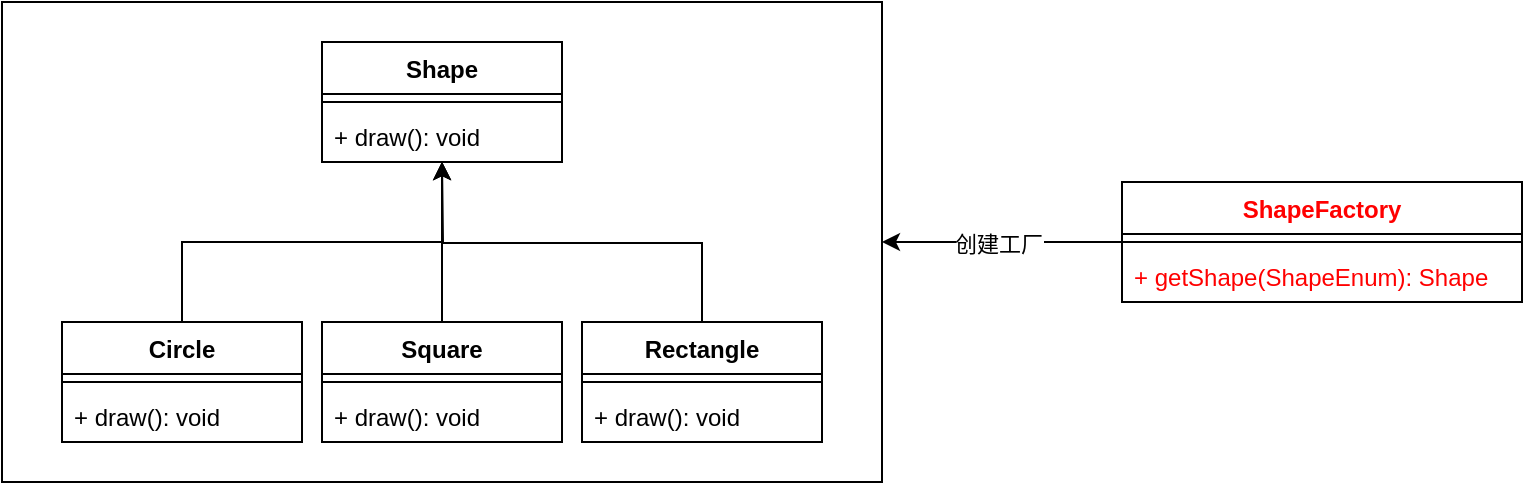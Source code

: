 <mxfile version="14.6.3" type="github" pages="15">
  <diagram id="6uVOZgBl6a7U4eXh3Hkw" name="简单工厂模式">
    <mxGraphModel dx="946" dy="611" grid="1" gridSize="10" guides="1" tooltips="1" connect="1" arrows="1" fold="1" page="1" pageScale="1" pageWidth="4681" pageHeight="3300" math="0" shadow="0">
      <root>
        <mxCell id="0" />
        <mxCell id="1" parent="0" />
        <mxCell id="gYcQEvWlieIlWybvSKy7-23" value="" style="rounded=0;whiteSpace=wrap;html=1;" parent="1" vertex="1">
          <mxGeometry x="160" y="200" width="440" height="240" as="geometry" />
        </mxCell>
        <mxCell id="gYcQEvWlieIlWybvSKy7-1" value="Shape" style="swimlane;fontStyle=1;align=center;verticalAlign=top;childLayout=stackLayout;horizontal=1;startSize=26;horizontalStack=0;resizeParent=1;resizeParentMax=0;resizeLast=0;collapsible=1;marginBottom=0;" parent="1" vertex="1">
          <mxGeometry x="320" y="220" width="120" height="60" as="geometry">
            <mxRectangle x="200" y="120" width="70" height="26" as="alternateBounds" />
          </mxGeometry>
        </mxCell>
        <mxCell id="gYcQEvWlieIlWybvSKy7-3" value="" style="line;strokeWidth=1;fillColor=none;align=left;verticalAlign=middle;spacingTop=-1;spacingLeft=3;spacingRight=3;rotatable=0;labelPosition=right;points=[];portConstraint=eastwest;" parent="gYcQEvWlieIlWybvSKy7-1" vertex="1">
          <mxGeometry y="26" width="120" height="8" as="geometry" />
        </mxCell>
        <mxCell id="gYcQEvWlieIlWybvSKy7-4" value="+ draw(): void" style="text;strokeColor=none;fillColor=none;align=left;verticalAlign=top;spacingLeft=4;spacingRight=4;overflow=hidden;rotatable=0;points=[[0,0.5],[1,0.5]];portConstraint=eastwest;" parent="gYcQEvWlieIlWybvSKy7-1" vertex="1">
          <mxGeometry y="34" width="120" height="26" as="geometry" />
        </mxCell>
        <mxCell id="gYcQEvWlieIlWybvSKy7-15" style="edgeStyle=orthogonalEdgeStyle;rounded=0;orthogonalLoop=1;jettySize=auto;html=1;exitX=0.5;exitY=0;exitDx=0;exitDy=0;entryX=0.5;entryY=1;entryDx=0;entryDy=0;entryPerimeter=0;startArrow=none;startFill=0;" parent="1" source="gYcQEvWlieIlWybvSKy7-5" target="gYcQEvWlieIlWybvSKy7-4" edge="1">
          <mxGeometry relative="1" as="geometry" />
        </mxCell>
        <mxCell id="gYcQEvWlieIlWybvSKy7-5" value="Circle" style="swimlane;fontStyle=1;align=center;verticalAlign=top;childLayout=stackLayout;horizontal=1;startSize=26;horizontalStack=0;resizeParent=1;resizeParentMax=0;resizeLast=0;collapsible=1;marginBottom=0;" parent="1" vertex="1">
          <mxGeometry x="190" y="360" width="120" height="60" as="geometry">
            <mxRectangle x="200" y="120" width="70" height="26" as="alternateBounds" />
          </mxGeometry>
        </mxCell>
        <mxCell id="gYcQEvWlieIlWybvSKy7-6" value="" style="line;strokeWidth=1;fillColor=none;align=left;verticalAlign=middle;spacingTop=-1;spacingLeft=3;spacingRight=3;rotatable=0;labelPosition=right;points=[];portConstraint=eastwest;" parent="gYcQEvWlieIlWybvSKy7-5" vertex="1">
          <mxGeometry y="26" width="120" height="8" as="geometry" />
        </mxCell>
        <mxCell id="gYcQEvWlieIlWybvSKy7-7" value="+ draw(): void" style="text;strokeColor=none;fillColor=none;align=left;verticalAlign=top;spacingLeft=4;spacingRight=4;overflow=hidden;rotatable=0;points=[[0,0.5],[1,0.5]];portConstraint=eastwest;" parent="gYcQEvWlieIlWybvSKy7-5" vertex="1">
          <mxGeometry y="34" width="120" height="26" as="geometry" />
        </mxCell>
        <mxCell id="gYcQEvWlieIlWybvSKy7-16" style="edgeStyle=orthogonalEdgeStyle;rounded=0;orthogonalLoop=1;jettySize=auto;html=1;exitX=0.5;exitY=0;exitDx=0;exitDy=0;entryX=0.5;entryY=1;entryDx=0;entryDy=0;entryPerimeter=0;startArrow=none;startFill=0;" parent="1" source="gYcQEvWlieIlWybvSKy7-8" target="gYcQEvWlieIlWybvSKy7-4" edge="1">
          <mxGeometry relative="1" as="geometry" />
        </mxCell>
        <mxCell id="gYcQEvWlieIlWybvSKy7-8" value="Square" style="swimlane;fontStyle=1;align=center;verticalAlign=top;childLayout=stackLayout;horizontal=1;startSize=26;horizontalStack=0;resizeParent=1;resizeParentMax=0;resizeLast=0;collapsible=1;marginBottom=0;" parent="1" vertex="1">
          <mxGeometry x="320" y="360" width="120" height="60" as="geometry">
            <mxRectangle x="200" y="120" width="70" height="26" as="alternateBounds" />
          </mxGeometry>
        </mxCell>
        <mxCell id="gYcQEvWlieIlWybvSKy7-9" value="" style="line;strokeWidth=1;fillColor=none;align=left;verticalAlign=middle;spacingTop=-1;spacingLeft=3;spacingRight=3;rotatable=0;labelPosition=right;points=[];portConstraint=eastwest;" parent="gYcQEvWlieIlWybvSKy7-8" vertex="1">
          <mxGeometry y="26" width="120" height="8" as="geometry" />
        </mxCell>
        <mxCell id="gYcQEvWlieIlWybvSKy7-10" value="+ draw(): void" style="text;strokeColor=none;fillColor=none;align=left;verticalAlign=top;spacingLeft=4;spacingRight=4;overflow=hidden;rotatable=0;points=[[0,0.5],[1,0.5]];portConstraint=eastwest;" parent="gYcQEvWlieIlWybvSKy7-8" vertex="1">
          <mxGeometry y="34" width="120" height="26" as="geometry" />
        </mxCell>
        <mxCell id="4cDrRbfe87JJRkc3wWyy-1" style="edgeStyle=orthogonalEdgeStyle;rounded=0;orthogonalLoop=1;jettySize=auto;html=1;exitX=0.5;exitY=0;exitDx=0;exitDy=0;fontColor=#000000;startArrow=none;startFill=0;" parent="1" source="gYcQEvWlieIlWybvSKy7-11" edge="1">
          <mxGeometry relative="1" as="geometry">
            <mxPoint x="380" y="280" as="targetPoint" />
          </mxGeometry>
        </mxCell>
        <mxCell id="gYcQEvWlieIlWybvSKy7-11" value="Rectangle" style="swimlane;fontStyle=1;align=center;verticalAlign=top;childLayout=stackLayout;horizontal=1;startSize=26;horizontalStack=0;resizeParent=1;resizeParentMax=0;resizeLast=0;collapsible=1;marginBottom=0;" parent="1" vertex="1">
          <mxGeometry x="450" y="360" width="120" height="60" as="geometry">
            <mxRectangle x="200" y="120" width="70" height="26" as="alternateBounds" />
          </mxGeometry>
        </mxCell>
        <mxCell id="gYcQEvWlieIlWybvSKy7-12" value="" style="line;strokeWidth=1;fillColor=none;align=left;verticalAlign=middle;spacingTop=-1;spacingLeft=3;spacingRight=3;rotatable=0;labelPosition=right;points=[];portConstraint=eastwest;" parent="gYcQEvWlieIlWybvSKy7-11" vertex="1">
          <mxGeometry y="26" width="120" height="8" as="geometry" />
        </mxCell>
        <mxCell id="gYcQEvWlieIlWybvSKy7-13" value="+ draw(): void" style="text;strokeColor=none;fillColor=none;align=left;verticalAlign=top;spacingLeft=4;spacingRight=4;overflow=hidden;rotatable=0;points=[[0,0.5],[1,0.5]];portConstraint=eastwest;" parent="gYcQEvWlieIlWybvSKy7-11" vertex="1">
          <mxGeometry y="34" width="120" height="26" as="geometry" />
        </mxCell>
        <mxCell id="gYcQEvWlieIlWybvSKy7-24" style="edgeStyle=orthogonalEdgeStyle;rounded=0;orthogonalLoop=1;jettySize=auto;html=1;exitX=0;exitY=0.5;exitDx=0;exitDy=0;startArrow=none;startFill=0;" parent="1" source="gYcQEvWlieIlWybvSKy7-18" target="gYcQEvWlieIlWybvSKy7-23" edge="1">
          <mxGeometry relative="1" as="geometry" />
        </mxCell>
        <mxCell id="gYcQEvWlieIlWybvSKy7-25" value="创建工厂" style="edgeLabel;html=1;align=center;verticalAlign=middle;resizable=0;points=[];" parent="gYcQEvWlieIlWybvSKy7-24" vertex="1" connectable="0">
          <mxGeometry x="0.04" y="1" relative="1" as="geometry">
            <mxPoint as="offset" />
          </mxGeometry>
        </mxCell>
        <mxCell id="gYcQEvWlieIlWybvSKy7-18" value="ShapeFactory" style="swimlane;fontStyle=1;align=center;verticalAlign=top;childLayout=stackLayout;horizontal=1;startSize=26;horizontalStack=0;resizeParent=1;resizeParentMax=0;resizeLast=0;collapsible=1;marginBottom=0;fontColor=#FF0000;" parent="1" vertex="1">
          <mxGeometry x="720" y="290" width="200" height="60" as="geometry" />
        </mxCell>
        <mxCell id="gYcQEvWlieIlWybvSKy7-20" value="" style="line;strokeWidth=1;fillColor=none;align=left;verticalAlign=middle;spacingTop=-1;spacingLeft=3;spacingRight=3;rotatable=0;labelPosition=right;points=[];portConstraint=eastwest;fontColor=#FF0000;" parent="gYcQEvWlieIlWybvSKy7-18" vertex="1">
          <mxGeometry y="26" width="200" height="8" as="geometry" />
        </mxCell>
        <mxCell id="gYcQEvWlieIlWybvSKy7-21" value="+ getShape(ShapeEnum): Shape" style="text;strokeColor=none;fillColor=none;align=left;verticalAlign=top;spacingLeft=4;spacingRight=4;overflow=hidden;rotatable=0;points=[[0,0.5],[1,0.5]];portConstraint=eastwest;fontColor=#FF0000;" parent="gYcQEvWlieIlWybvSKy7-18" vertex="1">
          <mxGeometry y="34" width="200" height="26" as="geometry" />
        </mxCell>
      </root>
    </mxGraphModel>
  </diagram>
  <diagram id="OUkTslXUEwUNhlnmLfHA" name="抽象工厂模式">
    <mxGraphModel dx="946" dy="611" grid="1" gridSize="10" guides="1" tooltips="1" connect="1" arrows="1" fold="1" page="1" pageScale="1" pageWidth="4681" pageHeight="3300" math="0" shadow="0">
      <root>
        <mxCell id="KLaAf0IIfKI4oV7BX5vI-0" />
        <mxCell id="KLaAf0IIfKI4oV7BX5vI-1" parent="KLaAf0IIfKI4oV7BX5vI-0" />
        <mxCell id="4kslzpa7_zAKWhKqqFym-0" value="" style="rounded=0;whiteSpace=wrap;html=1;fontColor=#FF0000;" parent="KLaAf0IIfKI4oV7BX5vI-1" vertex="1">
          <mxGeometry x="120" y="160" width="1000" height="540" as="geometry" />
        </mxCell>
        <mxCell id="cqYg7IcSQlo5wsAkC8EU-0" value="" style="rounded=0;whiteSpace=wrap;html=1;" parent="KLaAf0IIfKI4oV7BX5vI-1" vertex="1">
          <mxGeometry x="160" y="200" width="440" height="240" as="geometry" />
        </mxCell>
        <mxCell id="cqYg7IcSQlo5wsAkC8EU-1" value="Shape" style="swimlane;fontStyle=1;align=center;verticalAlign=top;childLayout=stackLayout;horizontal=1;startSize=26;horizontalStack=0;resizeParent=1;resizeParentMax=0;resizeLast=0;collapsible=1;marginBottom=0;" parent="KLaAf0IIfKI4oV7BX5vI-1" vertex="1">
          <mxGeometry x="320" y="220" width="120" height="60" as="geometry">
            <mxRectangle x="200" y="120" width="70" height="26" as="alternateBounds" />
          </mxGeometry>
        </mxCell>
        <mxCell id="cqYg7IcSQlo5wsAkC8EU-2" value="" style="line;strokeWidth=1;fillColor=none;align=left;verticalAlign=middle;spacingTop=-1;spacingLeft=3;spacingRight=3;rotatable=0;labelPosition=right;points=[];portConstraint=eastwest;" parent="cqYg7IcSQlo5wsAkC8EU-1" vertex="1">
          <mxGeometry y="26" width="120" height="8" as="geometry" />
        </mxCell>
        <mxCell id="cqYg7IcSQlo5wsAkC8EU-3" value="+ draw(): void" style="text;strokeColor=none;fillColor=none;align=left;verticalAlign=top;spacingLeft=4;spacingRight=4;overflow=hidden;rotatable=0;points=[[0,0.5],[1,0.5]];portConstraint=eastwest;" parent="cqYg7IcSQlo5wsAkC8EU-1" vertex="1">
          <mxGeometry y="34" width="120" height="26" as="geometry" />
        </mxCell>
        <mxCell id="cqYg7IcSQlo5wsAkC8EU-4" style="edgeStyle=orthogonalEdgeStyle;rounded=0;orthogonalLoop=1;jettySize=auto;html=1;exitX=0.5;exitY=0;exitDx=0;exitDy=0;entryX=0.5;entryY=1;entryDx=0;entryDy=0;entryPerimeter=0;startArrow=none;startFill=0;" parent="KLaAf0IIfKI4oV7BX5vI-1" source="cqYg7IcSQlo5wsAkC8EU-5" target="cqYg7IcSQlo5wsAkC8EU-3" edge="1">
          <mxGeometry relative="1" as="geometry" />
        </mxCell>
        <mxCell id="cqYg7IcSQlo5wsAkC8EU-5" value="Circle" style="swimlane;fontStyle=1;align=center;verticalAlign=top;childLayout=stackLayout;horizontal=1;startSize=26;horizontalStack=0;resizeParent=1;resizeParentMax=0;resizeLast=0;collapsible=1;marginBottom=0;" parent="KLaAf0IIfKI4oV7BX5vI-1" vertex="1">
          <mxGeometry x="190" y="360" width="120" height="60" as="geometry">
            <mxRectangle x="200" y="120" width="70" height="26" as="alternateBounds" />
          </mxGeometry>
        </mxCell>
        <mxCell id="cqYg7IcSQlo5wsAkC8EU-6" value="" style="line;strokeWidth=1;fillColor=none;align=left;verticalAlign=middle;spacingTop=-1;spacingLeft=3;spacingRight=3;rotatable=0;labelPosition=right;points=[];portConstraint=eastwest;" parent="cqYg7IcSQlo5wsAkC8EU-5" vertex="1">
          <mxGeometry y="26" width="120" height="8" as="geometry" />
        </mxCell>
        <mxCell id="cqYg7IcSQlo5wsAkC8EU-7" value="+ draw(): void" style="text;strokeColor=none;fillColor=none;align=left;verticalAlign=top;spacingLeft=4;spacingRight=4;overflow=hidden;rotatable=0;points=[[0,0.5],[1,0.5]];portConstraint=eastwest;" parent="cqYg7IcSQlo5wsAkC8EU-5" vertex="1">
          <mxGeometry y="34" width="120" height="26" as="geometry" />
        </mxCell>
        <mxCell id="cqYg7IcSQlo5wsAkC8EU-8" style="edgeStyle=orthogonalEdgeStyle;rounded=0;orthogonalLoop=1;jettySize=auto;html=1;exitX=0.5;exitY=0;exitDx=0;exitDy=0;entryX=0.5;entryY=1;entryDx=0;entryDy=0;entryPerimeter=0;startArrow=none;startFill=0;" parent="KLaAf0IIfKI4oV7BX5vI-1" source="cqYg7IcSQlo5wsAkC8EU-9" target="cqYg7IcSQlo5wsAkC8EU-3" edge="1">
          <mxGeometry relative="1" as="geometry" />
        </mxCell>
        <mxCell id="cqYg7IcSQlo5wsAkC8EU-9" value="Square" style="swimlane;fontStyle=1;align=center;verticalAlign=top;childLayout=stackLayout;horizontal=1;startSize=26;horizontalStack=0;resizeParent=1;resizeParentMax=0;resizeLast=0;collapsible=1;marginBottom=0;" parent="KLaAf0IIfKI4oV7BX5vI-1" vertex="1">
          <mxGeometry x="320" y="360" width="120" height="60" as="geometry">
            <mxRectangle x="200" y="120" width="70" height="26" as="alternateBounds" />
          </mxGeometry>
        </mxCell>
        <mxCell id="cqYg7IcSQlo5wsAkC8EU-10" value="" style="line;strokeWidth=1;fillColor=none;align=left;verticalAlign=middle;spacingTop=-1;spacingLeft=3;spacingRight=3;rotatable=0;labelPosition=right;points=[];portConstraint=eastwest;" parent="cqYg7IcSQlo5wsAkC8EU-9" vertex="1">
          <mxGeometry y="26" width="120" height="8" as="geometry" />
        </mxCell>
        <mxCell id="cqYg7IcSQlo5wsAkC8EU-11" value="+ draw(): void" style="text;strokeColor=none;fillColor=none;align=left;verticalAlign=top;spacingLeft=4;spacingRight=4;overflow=hidden;rotatable=0;points=[[0,0.5],[1,0.5]];portConstraint=eastwest;" parent="cqYg7IcSQlo5wsAkC8EU-9" vertex="1">
          <mxGeometry y="34" width="120" height="26" as="geometry" />
        </mxCell>
        <mxCell id="CkwqlIEJn_8RQv5PePOf-1" style="edgeStyle=orthogonalEdgeStyle;rounded=0;orthogonalLoop=1;jettySize=auto;html=1;exitX=0.5;exitY=0;exitDx=0;exitDy=0;entryX=0.5;entryY=1.038;entryDx=0;entryDy=0;entryPerimeter=0;fontColor=#000000;startArrow=none;startFill=0;" parent="KLaAf0IIfKI4oV7BX5vI-1" source="cqYg7IcSQlo5wsAkC8EU-13" target="cqYg7IcSQlo5wsAkC8EU-3" edge="1">
          <mxGeometry relative="1" as="geometry" />
        </mxCell>
        <mxCell id="cqYg7IcSQlo5wsAkC8EU-13" value="Rectangle" style="swimlane;fontStyle=1;align=center;verticalAlign=top;childLayout=stackLayout;horizontal=1;startSize=26;horizontalStack=0;resizeParent=1;resizeParentMax=0;resizeLast=0;collapsible=1;marginBottom=0;" parent="KLaAf0IIfKI4oV7BX5vI-1" vertex="1">
          <mxGeometry x="450" y="360" width="120" height="60" as="geometry">
            <mxRectangle x="200" y="120" width="70" height="26" as="alternateBounds" />
          </mxGeometry>
        </mxCell>
        <mxCell id="cqYg7IcSQlo5wsAkC8EU-14" value="" style="line;strokeWidth=1;fillColor=none;align=left;verticalAlign=middle;spacingTop=-1;spacingLeft=3;spacingRight=3;rotatable=0;labelPosition=right;points=[];portConstraint=eastwest;" parent="cqYg7IcSQlo5wsAkC8EU-13" vertex="1">
          <mxGeometry y="26" width="120" height="8" as="geometry" />
        </mxCell>
        <mxCell id="cqYg7IcSQlo5wsAkC8EU-15" value="+ draw(): void" style="text;strokeColor=none;fillColor=none;align=left;verticalAlign=top;spacingLeft=4;spacingRight=4;overflow=hidden;rotatable=0;points=[[0,0.5],[1,0.5]];portConstraint=eastwest;" parent="cqYg7IcSQlo5wsAkC8EU-13" vertex="1">
          <mxGeometry y="34" width="120" height="26" as="geometry" />
        </mxCell>
        <mxCell id="cqYg7IcSQlo5wsAkC8EU-17" value="" style="rounded=0;whiteSpace=wrap;html=1;" parent="KLaAf0IIfKI4oV7BX5vI-1" vertex="1">
          <mxGeometry x="640" y="200" width="440" height="240" as="geometry" />
        </mxCell>
        <mxCell id="cqYg7IcSQlo5wsAkC8EU-18" value="Color" style="swimlane;fontStyle=1;align=center;verticalAlign=top;childLayout=stackLayout;horizontal=1;startSize=26;horizontalStack=0;resizeParent=1;resizeParentMax=0;resizeLast=0;collapsible=1;marginBottom=0;" parent="KLaAf0IIfKI4oV7BX5vI-1" vertex="1">
          <mxGeometry x="800" y="220" width="120" height="60" as="geometry">
            <mxRectangle x="200" y="120" width="70" height="26" as="alternateBounds" />
          </mxGeometry>
        </mxCell>
        <mxCell id="cqYg7IcSQlo5wsAkC8EU-19" value="" style="line;strokeWidth=1;fillColor=none;align=left;verticalAlign=middle;spacingTop=-1;spacingLeft=3;spacingRight=3;rotatable=0;labelPosition=right;points=[];portConstraint=eastwest;" parent="cqYg7IcSQlo5wsAkC8EU-18" vertex="1">
          <mxGeometry y="26" width="120" height="8" as="geometry" />
        </mxCell>
        <mxCell id="cqYg7IcSQlo5wsAkC8EU-20" value="+ draw(): void" style="text;strokeColor=none;fillColor=none;align=left;verticalAlign=top;spacingLeft=4;spacingRight=4;overflow=hidden;rotatable=0;points=[[0,0.5],[1,0.5]];portConstraint=eastwest;" parent="cqYg7IcSQlo5wsAkC8EU-18" vertex="1">
          <mxGeometry y="34" width="120" height="26" as="geometry" />
        </mxCell>
        <mxCell id="cqYg7IcSQlo5wsAkC8EU-21" style="edgeStyle=orthogonalEdgeStyle;rounded=0;orthogonalLoop=1;jettySize=auto;html=1;exitX=0.5;exitY=0;exitDx=0;exitDy=0;entryX=0.5;entryY=1;entryDx=0;entryDy=0;entryPerimeter=0;startArrow=none;startFill=0;" parent="KLaAf0IIfKI4oV7BX5vI-1" source="cqYg7IcSQlo5wsAkC8EU-22" target="cqYg7IcSQlo5wsAkC8EU-20" edge="1">
          <mxGeometry relative="1" as="geometry" />
        </mxCell>
        <mxCell id="cqYg7IcSQlo5wsAkC8EU-22" value="Red" style="swimlane;fontStyle=1;align=center;verticalAlign=top;childLayout=stackLayout;horizontal=1;startSize=26;horizontalStack=0;resizeParent=1;resizeParentMax=0;resizeLast=0;collapsible=1;marginBottom=0;" parent="KLaAf0IIfKI4oV7BX5vI-1" vertex="1">
          <mxGeometry x="670" y="360" width="120" height="60" as="geometry">
            <mxRectangle x="200" y="120" width="70" height="26" as="alternateBounds" />
          </mxGeometry>
        </mxCell>
        <mxCell id="cqYg7IcSQlo5wsAkC8EU-23" value="" style="line;strokeWidth=1;fillColor=none;align=left;verticalAlign=middle;spacingTop=-1;spacingLeft=3;spacingRight=3;rotatable=0;labelPosition=right;points=[];portConstraint=eastwest;" parent="cqYg7IcSQlo5wsAkC8EU-22" vertex="1">
          <mxGeometry y="26" width="120" height="8" as="geometry" />
        </mxCell>
        <mxCell id="cqYg7IcSQlo5wsAkC8EU-24" value="+ fill(): void" style="text;strokeColor=none;fillColor=none;align=left;verticalAlign=top;spacingLeft=4;spacingRight=4;overflow=hidden;rotatable=0;points=[[0,0.5],[1,0.5]];portConstraint=eastwest;" parent="cqYg7IcSQlo5wsAkC8EU-22" vertex="1">
          <mxGeometry y="34" width="120" height="26" as="geometry" />
        </mxCell>
        <mxCell id="cqYg7IcSQlo5wsAkC8EU-25" style="edgeStyle=orthogonalEdgeStyle;rounded=0;orthogonalLoop=1;jettySize=auto;html=1;exitX=0.5;exitY=0;exitDx=0;exitDy=0;entryX=0.5;entryY=1;entryDx=0;entryDy=0;entryPerimeter=0;startArrow=none;startFill=0;" parent="KLaAf0IIfKI4oV7BX5vI-1" source="cqYg7IcSQlo5wsAkC8EU-26" target="cqYg7IcSQlo5wsAkC8EU-20" edge="1">
          <mxGeometry relative="1" as="geometry" />
        </mxCell>
        <mxCell id="cqYg7IcSQlo5wsAkC8EU-26" value="Yellow" style="swimlane;fontStyle=1;align=center;verticalAlign=top;childLayout=stackLayout;horizontal=1;startSize=26;horizontalStack=0;resizeParent=1;resizeParentMax=0;resizeLast=0;collapsible=1;marginBottom=0;" parent="KLaAf0IIfKI4oV7BX5vI-1" vertex="1">
          <mxGeometry x="800" y="360" width="120" height="60" as="geometry">
            <mxRectangle x="200" y="120" width="70" height="26" as="alternateBounds" />
          </mxGeometry>
        </mxCell>
        <mxCell id="cqYg7IcSQlo5wsAkC8EU-27" value="" style="line;strokeWidth=1;fillColor=none;align=left;verticalAlign=middle;spacingTop=-1;spacingLeft=3;spacingRight=3;rotatable=0;labelPosition=right;points=[];portConstraint=eastwest;" parent="cqYg7IcSQlo5wsAkC8EU-26" vertex="1">
          <mxGeometry y="26" width="120" height="8" as="geometry" />
        </mxCell>
        <mxCell id="cqYg7IcSQlo5wsAkC8EU-28" value="+ fill(): void" style="text;strokeColor=none;fillColor=none;align=left;verticalAlign=top;spacingLeft=4;spacingRight=4;overflow=hidden;rotatable=0;points=[[0,0.5],[1,0.5]];portConstraint=eastwest;" parent="cqYg7IcSQlo5wsAkC8EU-26" vertex="1">
          <mxGeometry y="34" width="120" height="26" as="geometry" />
        </mxCell>
        <mxCell id="CkwqlIEJn_8RQv5PePOf-0" style="edgeStyle=orthogonalEdgeStyle;rounded=0;orthogonalLoop=1;jettySize=auto;html=1;exitX=0.5;exitY=0;exitDx=0;exitDy=0;entryX=0.5;entryY=1;entryDx=0;entryDy=0;entryPerimeter=0;fontColor=#000000;startArrow=none;startFill=0;" parent="KLaAf0IIfKI4oV7BX5vI-1" source="cqYg7IcSQlo5wsAkC8EU-30" target="cqYg7IcSQlo5wsAkC8EU-20" edge="1">
          <mxGeometry relative="1" as="geometry" />
        </mxCell>
        <mxCell id="cqYg7IcSQlo5wsAkC8EU-30" value="Blue" style="swimlane;fontStyle=1;align=center;verticalAlign=top;childLayout=stackLayout;horizontal=1;startSize=26;horizontalStack=0;resizeParent=1;resizeParentMax=0;resizeLast=0;collapsible=1;marginBottom=0;" parent="KLaAf0IIfKI4oV7BX5vI-1" vertex="1">
          <mxGeometry x="930" y="360" width="120" height="60" as="geometry">
            <mxRectangle x="200" y="120" width="70" height="26" as="alternateBounds" />
          </mxGeometry>
        </mxCell>
        <mxCell id="cqYg7IcSQlo5wsAkC8EU-31" value="" style="line;strokeWidth=1;fillColor=none;align=left;verticalAlign=middle;spacingTop=-1;spacingLeft=3;spacingRight=3;rotatable=0;labelPosition=right;points=[];portConstraint=eastwest;" parent="cqYg7IcSQlo5wsAkC8EU-30" vertex="1">
          <mxGeometry y="26" width="120" height="8" as="geometry" />
        </mxCell>
        <mxCell id="cqYg7IcSQlo5wsAkC8EU-32" value="+ fill(): void" style="text;strokeColor=none;fillColor=none;align=left;verticalAlign=top;spacingLeft=4;spacingRight=4;overflow=hidden;rotatable=0;points=[[0,0.5],[1,0.5]];portConstraint=eastwest;" parent="cqYg7IcSQlo5wsAkC8EU-30" vertex="1">
          <mxGeometry y="34" width="120" height="26" as="geometry" />
        </mxCell>
        <mxCell id="MBkgysTynxqWn0BLVF4E-3" style="edgeStyle=orthogonalEdgeStyle;rounded=0;orthogonalLoop=1;jettySize=auto;html=1;exitX=0.5;exitY=0;exitDx=0;exitDy=0;startArrow=none;startFill=0;" parent="KLaAf0IIfKI4oV7BX5vI-1" source="MBkgysTynxqWn0BLVF4E-0" target="cqYg7IcSQlo5wsAkC8EU-0" edge="1">
          <mxGeometry relative="1" as="geometry" />
        </mxCell>
        <mxCell id="MBkgysTynxqWn0BLVF4E-9" value="简单工厂" style="edgeLabel;html=1;align=center;verticalAlign=middle;resizable=0;points=[];" parent="MBkgysTynxqWn0BLVF4E-3" vertex="1" connectable="0">
          <mxGeometry x="-0.025" y="1" relative="1" as="geometry">
            <mxPoint as="offset" />
          </mxGeometry>
        </mxCell>
        <mxCell id="MBkgysTynxqWn0BLVF4E-25" style="edgeStyle=orthogonalEdgeStyle;rounded=0;orthogonalLoop=1;jettySize=auto;html=1;exitX=0.75;exitY=0;exitDx=0;exitDy=0;entryX=0;entryY=0.13;entryDx=0;entryDy=0;entryPerimeter=0;startArrow=none;startFill=0;" parent="KLaAf0IIfKI4oV7BX5vI-1" source="MBkgysTynxqWn0BLVF4E-0" target="MBkgysTynxqWn0BLVF4E-12" edge="1">
          <mxGeometry relative="1" as="geometry" />
        </mxCell>
        <mxCell id="MBkgysTynxqWn0BLVF4E-0" value="ShapeFactory" style="swimlane;fontStyle=1;align=center;verticalAlign=top;childLayout=stackLayout;horizontal=1;startSize=26;horizontalStack=0;resizeParent=1;resizeParentMax=0;resizeLast=0;collapsible=1;marginBottom=0;" parent="KLaAf0IIfKI4oV7BX5vI-1" vertex="1">
          <mxGeometry x="280" y="600" width="200" height="60" as="geometry" />
        </mxCell>
        <mxCell id="MBkgysTynxqWn0BLVF4E-1" value="" style="line;strokeWidth=1;fillColor=none;align=left;verticalAlign=middle;spacingTop=-1;spacingLeft=3;spacingRight=3;rotatable=0;labelPosition=right;points=[];portConstraint=eastwest;" parent="MBkgysTynxqWn0BLVF4E-0" vertex="1">
          <mxGeometry y="26" width="200" height="8" as="geometry" />
        </mxCell>
        <mxCell id="MBkgysTynxqWn0BLVF4E-2" value="+ getShape(ShapeEnum): Shape" style="text;strokeColor=none;fillColor=none;align=left;verticalAlign=top;spacingLeft=4;spacingRight=4;overflow=hidden;rotatable=0;points=[[0,0.5],[1,0.5]];portConstraint=eastwest;" parent="MBkgysTynxqWn0BLVF4E-0" vertex="1">
          <mxGeometry y="34" width="200" height="26" as="geometry" />
        </mxCell>
        <mxCell id="MBkgysTynxqWn0BLVF4E-7" style="edgeStyle=orthogonalEdgeStyle;rounded=0;orthogonalLoop=1;jettySize=auto;html=1;exitX=0.5;exitY=0;exitDx=0;exitDy=0;entryX=0.5;entryY=1;entryDx=0;entryDy=0;startArrow=none;startFill=0;" parent="KLaAf0IIfKI4oV7BX5vI-1" source="MBkgysTynxqWn0BLVF4E-4" target="cqYg7IcSQlo5wsAkC8EU-17" edge="1">
          <mxGeometry relative="1" as="geometry" />
        </mxCell>
        <mxCell id="MBkgysTynxqWn0BLVF4E-8" value="简单工厂" style="edgeLabel;html=1;align=center;verticalAlign=middle;resizable=0;points=[];" parent="MBkgysTynxqWn0BLVF4E-7" vertex="1" connectable="0">
          <mxGeometry x="-0.025" relative="1" as="geometry">
            <mxPoint as="offset" />
          </mxGeometry>
        </mxCell>
        <mxCell id="MBkgysTynxqWn0BLVF4E-26" style="edgeStyle=orthogonalEdgeStyle;rounded=0;orthogonalLoop=1;jettySize=auto;html=1;exitX=0.25;exitY=0;exitDx=0;exitDy=0;entryX=1.005;entryY=0.109;entryDx=0;entryDy=0;entryPerimeter=0;startArrow=none;startFill=0;" parent="KLaAf0IIfKI4oV7BX5vI-1" source="MBkgysTynxqWn0BLVF4E-4" target="MBkgysTynxqWn0BLVF4E-12" edge="1">
          <mxGeometry relative="1" as="geometry" />
        </mxCell>
        <mxCell id="MBkgysTynxqWn0BLVF4E-4" value="ColorFactory" style="swimlane;fontStyle=1;align=center;verticalAlign=top;childLayout=stackLayout;horizontal=1;startSize=26;horizontalStack=0;resizeParent=1;resizeParentMax=0;resizeLast=0;collapsible=1;marginBottom=0;" parent="KLaAf0IIfKI4oV7BX5vI-1" vertex="1">
          <mxGeometry x="760" y="600" width="200" height="60" as="geometry" />
        </mxCell>
        <mxCell id="MBkgysTynxqWn0BLVF4E-5" value="" style="line;strokeWidth=1;fillColor=none;align=left;verticalAlign=middle;spacingTop=-1;spacingLeft=3;spacingRight=3;rotatable=0;labelPosition=right;points=[];portConstraint=eastwest;" parent="MBkgysTynxqWn0BLVF4E-4" vertex="1">
          <mxGeometry y="26" width="200" height="8" as="geometry" />
        </mxCell>
        <mxCell id="MBkgysTynxqWn0BLVF4E-6" value="+ getColor(ColorEnum): Color" style="text;strokeColor=none;fillColor=none;align=left;verticalAlign=top;spacingLeft=4;spacingRight=4;overflow=hidden;rotatable=0;points=[[0,0.5],[1,0.5]];portConstraint=eastwest;" parent="MBkgysTynxqWn0BLVF4E-4" vertex="1">
          <mxGeometry y="34" width="200" height="26" as="geometry" />
        </mxCell>
        <mxCell id="MBkgysTynxqWn0BLVF4E-10" value="AbstractFactory" style="swimlane;fontStyle=1;align=center;verticalAlign=top;childLayout=stackLayout;horizontal=1;startSize=26;horizontalStack=0;resizeParent=1;resizeParentMax=0;resizeLast=0;collapsible=1;marginBottom=0;" parent="KLaAf0IIfKI4oV7BX5vI-1" vertex="1">
          <mxGeometry x="520" y="480" width="200" height="80" as="geometry" />
        </mxCell>
        <mxCell id="MBkgysTynxqWn0BLVF4E-11" value="" style="line;strokeWidth=1;fillColor=none;align=left;verticalAlign=middle;spacingTop=-1;spacingLeft=3;spacingRight=3;rotatable=0;labelPosition=right;points=[];portConstraint=eastwest;" parent="MBkgysTynxqWn0BLVF4E-10" vertex="1">
          <mxGeometry y="26" width="200" height="8" as="geometry" />
        </mxCell>
        <mxCell id="MBkgysTynxqWn0BLVF4E-12" value="+ getShape(ShapeEnum): Shape&#xa;+ getColor(ColorEnum): Color" style="text;strokeColor=none;fillColor=none;align=left;verticalAlign=top;spacingLeft=4;spacingRight=4;overflow=hidden;rotatable=0;points=[[0,0.5],[1,0.5]];portConstraint=eastwest;" parent="MBkgysTynxqWn0BLVF4E-10" vertex="1">
          <mxGeometry y="34" width="200" height="46" as="geometry" />
        </mxCell>
        <mxCell id="MBkgysTynxqWn0BLVF4E-27" style="edgeStyle=orthogonalEdgeStyle;rounded=0;orthogonalLoop=1;jettySize=auto;html=1;exitX=0.5;exitY=0;exitDx=0;exitDy=0;entryX=0.5;entryY=1;entryDx=0;entryDy=0;entryPerimeter=0;startArrow=none;startFill=0;" parent="KLaAf0IIfKI4oV7BX5vI-1" source="MBkgysTynxqWn0BLVF4E-16" target="MBkgysTynxqWn0BLVF4E-12" edge="1">
          <mxGeometry relative="1" as="geometry" />
        </mxCell>
        <mxCell id="4kslzpa7_zAKWhKqqFym-3" value="直接使用" style="edgeLabel;html=1;align=center;verticalAlign=middle;resizable=0;points=[];" parent="MBkgysTynxqWn0BLVF4E-27" vertex="1" connectable="0">
          <mxGeometry x="0.14" y="-1" relative="1" as="geometry">
            <mxPoint as="offset" />
          </mxGeometry>
        </mxCell>
        <mxCell id="4kslzpa7_zAKWhKqqFym-1" style="rounded=0;orthogonalLoop=1;jettySize=auto;html=1;exitX=0.5;exitY=0;exitDx=0;exitDy=0;entryX=0.495;entryY=0.962;entryDx=0;entryDy=0;entryPerimeter=0;fontColor=#FF0000;startArrow=none;startFill=0;dashed=1;" parent="KLaAf0IIfKI4oV7BX5vI-1" source="MBkgysTynxqWn0BLVF4E-16" target="MBkgysTynxqWn0BLVF4E-2" edge="1">
          <mxGeometry relative="1" as="geometry" />
        </mxCell>
        <mxCell id="4kslzpa7_zAKWhKqqFym-5" value="间接使用" style="edgeLabel;html=1;align=center;verticalAlign=middle;resizable=0;points=[];fontColor=#000000;" parent="4kslzpa7_zAKWhKqqFym-1" vertex="1" connectable="0">
          <mxGeometry x="-0.082" y="-2" relative="1" as="geometry">
            <mxPoint as="offset" />
          </mxGeometry>
        </mxCell>
        <mxCell id="4kslzpa7_zAKWhKqqFym-2" style="rounded=0;orthogonalLoop=1;jettySize=auto;html=1;exitX=0.5;exitY=0;exitDx=0;exitDy=0;entryX=0.495;entryY=1.038;entryDx=0;entryDy=0;entryPerimeter=0;dashed=1;fontColor=#FF0000;startArrow=none;startFill=0;" parent="KLaAf0IIfKI4oV7BX5vI-1" source="MBkgysTynxqWn0BLVF4E-16" target="MBkgysTynxqWn0BLVF4E-6" edge="1">
          <mxGeometry relative="1" as="geometry" />
        </mxCell>
        <mxCell id="4kslzpa7_zAKWhKqqFym-4" value="间接使用" style="edgeLabel;html=1;align=center;verticalAlign=middle;resizable=0;points=[];fontColor=#000000;" parent="4kslzpa7_zAKWhKqqFym-2" vertex="1" connectable="0">
          <mxGeometry x="-0.057" y="-1" relative="1" as="geometry">
            <mxPoint as="offset" />
          </mxGeometry>
        </mxCell>
        <mxCell id="MBkgysTynxqWn0BLVF4E-16" value="FactoryProducer" style="swimlane;fontStyle=1;align=center;verticalAlign=top;childLayout=stackLayout;horizontal=1;startSize=26;horizontalStack=0;resizeParent=1;resizeParentMax=0;resizeLast=0;collapsible=1;marginBottom=0;fontColor=#FF0000;" parent="KLaAf0IIfKI4oV7BX5vI-1" vertex="1">
          <mxGeometry x="480" y="760" width="280" height="80" as="geometry" />
        </mxCell>
        <mxCell id="MBkgysTynxqWn0BLVF4E-17" value="" style="line;strokeWidth=1;fillColor=none;align=left;verticalAlign=middle;spacingTop=-1;spacingLeft=3;spacingRight=3;rotatable=0;labelPosition=right;points=[];portConstraint=eastwest;fontColor=#FF0000;" parent="MBkgysTynxqWn0BLVF4E-16" vertex="1">
          <mxGeometry y="26" width="280" height="8" as="geometry" />
        </mxCell>
        <mxCell id="MBkgysTynxqWn0BLVF4E-18" value="+ getFactory(FactoryEnum): AbstractFactory" style="text;strokeColor=none;fillColor=none;align=left;verticalAlign=top;spacingLeft=4;spacingRight=4;overflow=hidden;rotatable=0;points=[[0,0.5],[1,0.5]];portConstraint=eastwest;fontColor=#FF0000;" parent="MBkgysTynxqWn0BLVF4E-16" vertex="1">
          <mxGeometry y="34" width="280" height="46" as="geometry" />
        </mxCell>
      </root>
    </mxGraphModel>
  </diagram>
  <diagram id="Wsnb9iZMsa2OadQ9Ao_Y" name="单例模式">
    <mxGraphModel dx="946" dy="611" grid="1" gridSize="10" guides="1" tooltips="1" connect="1" arrows="1" fold="1" page="1" pageScale="1" pageWidth="4681" pageHeight="3300" math="0" shadow="0">
      <root>
        <mxCell id="2ZKkvvKyre4QlC1gjpEo-0" />
        <mxCell id="2ZKkvvKyre4QlC1gjpEo-1" parent="2ZKkvvKyre4QlC1gjpEo-0" />
        <mxCell id="2ZKkvvKyre4QlC1gjpEo-2" value="SingleObject" style="swimlane;fontStyle=1;align=center;verticalAlign=top;childLayout=stackLayout;horizontal=1;startSize=26;horizontalStack=0;resizeParent=1;resizeParentMax=0;resizeLast=0;collapsible=1;marginBottom=0;fontColor=#000000;" parent="2ZKkvvKyre4QlC1gjpEo-1" vertex="1">
          <mxGeometry x="160" y="200" width="200" height="110" as="geometry" />
        </mxCell>
        <mxCell id="2ZKkvvKyre4QlC1gjpEo-3" value="- instanct: SingleObject" style="text;strokeColor=none;fillColor=none;align=left;verticalAlign=top;spacingLeft=4;spacingRight=4;overflow=hidden;rotatable=0;points=[[0,0.5],[1,0.5]];portConstraint=eastwest;" parent="2ZKkvvKyre4QlC1gjpEo-2" vertex="1">
          <mxGeometry y="26" width="200" height="26" as="geometry" />
        </mxCell>
        <mxCell id="2ZKkvvKyre4QlC1gjpEo-4" value="" style="line;strokeWidth=1;fillColor=none;align=left;verticalAlign=middle;spacingTop=-1;spacingLeft=3;spacingRight=3;rotatable=0;labelPosition=right;points=[];portConstraint=eastwest;" parent="2ZKkvvKyre4QlC1gjpEo-2" vertex="1">
          <mxGeometry y="52" width="200" height="8" as="geometry" />
        </mxCell>
        <mxCell id="2ZKkvvKyre4QlC1gjpEo-5" value="- SingleObject()&#xa;+ getInstance(): SingleObject" style="text;strokeColor=none;fillColor=none;align=left;verticalAlign=top;spacingLeft=4;spacingRight=4;overflow=hidden;rotatable=0;points=[[0,0.5],[1,0.5]];portConstraint=eastwest;" parent="2ZKkvvKyre4QlC1gjpEo-2" vertex="1">
          <mxGeometry y="60" width="200" height="50" as="geometry" />
        </mxCell>
        <mxCell id="2ZKkvvKyre4QlC1gjpEo-7" value="&lt;div style=&quot;text-align: justify&quot;&gt;&lt;span&gt;&amp;nbsp; &amp;nbsp; &amp;nbsp; &amp;nbsp;单例模式的实现和语言有关，例如 Java 还可以使用枚举、静态内部类、双重检测锁机制等&lt;/span&gt;&lt;/div&gt;" style="text;html=1;strokeColor=none;fillColor=none;align=left;verticalAlign=top;whiteSpace=wrap;rounded=0;fontColor=#000000;" parent="2ZKkvvKyre4QlC1gjpEo-1" vertex="1">
          <mxGeometry x="160" y="360" width="270" height="50" as="geometry" />
        </mxCell>
      </root>
    </mxGraphModel>
  </diagram>
  <diagram id="Pc3pIsoJmhu1XcsQ65Tb" name="建造者模式">
    <mxGraphModel dx="946" dy="611" grid="1" gridSize="10" guides="1" tooltips="1" connect="1" arrows="1" fold="1" page="1" pageScale="1" pageWidth="4681" pageHeight="3300" math="0" shadow="0">
      <root>
        <mxCell id="y_0nQcFK0deTHr0l9NN2-0" />
        <mxCell id="y_0nQcFK0deTHr0l9NN2-1" parent="y_0nQcFK0deTHr0l9NN2-0" />
        <mxCell id="nUmfpXRU48-BTqjZvvhS-32" value="" style="rounded=0;whiteSpace=wrap;html=1;fontColor=#000000;" parent="y_0nQcFK0deTHr0l9NN2-1" vertex="1">
          <mxGeometry x="40" y="120" width="480" height="560" as="geometry" />
        </mxCell>
        <mxCell id="y_0nQcFK0deTHr0l9NN2-2" value="Item" style="swimlane;fontStyle=1;align=center;verticalAlign=top;childLayout=stackLayout;horizontal=1;startSize=26;horizontalStack=0;resizeParent=1;resizeParentMax=0;resizeLast=0;collapsible=1;marginBottom=0;fontColor=#000000;" parent="y_0nQcFK0deTHr0l9NN2-1" vertex="1">
          <mxGeometry x="200" y="160" width="160" height="90" as="geometry" />
        </mxCell>
        <mxCell id="y_0nQcFK0deTHr0l9NN2-4" value="" style="line;strokeWidth=1;fillColor=none;align=left;verticalAlign=middle;spacingTop=-1;spacingLeft=3;spacingRight=3;rotatable=0;labelPosition=right;points=[];portConstraint=eastwest;" parent="y_0nQcFK0deTHr0l9NN2-2" vertex="1">
          <mxGeometry y="26" width="160" height="8" as="geometry" />
        </mxCell>
        <mxCell id="y_0nQcFK0deTHr0l9NN2-5" value="+ name(): String&#xa;+ packing(): Packing&#xa;+ price(): Float" style="text;strokeColor=none;fillColor=none;align=left;verticalAlign=top;spacingLeft=4;spacingRight=4;overflow=hidden;rotatable=0;points=[[0,0.5],[1,0.5]];portConstraint=eastwest;" parent="y_0nQcFK0deTHr0l9NN2-2" vertex="1">
          <mxGeometry y="34" width="160" height="56" as="geometry" />
        </mxCell>
        <mxCell id="y_0nQcFK0deTHr0l9NN2-35" style="edgeStyle=orthogonalEdgeStyle;rounded=0;orthogonalLoop=1;jettySize=auto;html=1;exitX=0.5;exitY=0;exitDx=0;exitDy=0;entryX=0.494;entryY=1;entryDx=0;entryDy=0;entryPerimeter=0;fontColor=#000000;startArrow=none;startFill=0;" parent="y_0nQcFK0deTHr0l9NN2-1" source="y_0nQcFK0deTHr0l9NN2-27" target="y_0nQcFK0deTHr0l9NN2-5" edge="1">
          <mxGeometry relative="1" as="geometry" />
        </mxCell>
        <mxCell id="y_0nQcFK0deTHr0l9NN2-27" value="VegBurger" style="swimlane;fontStyle=1;align=center;verticalAlign=top;childLayout=stackLayout;horizontal=1;startSize=26;horizontalStack=0;resizeParent=1;resizeParentMax=0;resizeLast=0;collapsible=1;marginBottom=0;fontColor=#000000;" parent="y_0nQcFK0deTHr0l9NN2-1" vertex="1">
          <mxGeometry x="80" y="320" width="160" height="90" as="geometry" />
        </mxCell>
        <mxCell id="y_0nQcFK0deTHr0l9NN2-28" value="" style="line;strokeWidth=1;fillColor=none;align=left;verticalAlign=middle;spacingTop=-1;spacingLeft=3;spacingRight=3;rotatable=0;labelPosition=right;points=[];portConstraint=eastwest;" parent="y_0nQcFK0deTHr0l9NN2-27" vertex="1">
          <mxGeometry y="26" width="160" height="8" as="geometry" />
        </mxCell>
        <mxCell id="y_0nQcFK0deTHr0l9NN2-29" value="+ name(): String&#xa;+ packing(): Packing&#xa;+ price(): Float" style="text;strokeColor=none;fillColor=none;align=left;verticalAlign=top;spacingLeft=4;spacingRight=4;overflow=hidden;rotatable=0;points=[[0,0.5],[1,0.5]];portConstraint=eastwest;" parent="y_0nQcFK0deTHr0l9NN2-27" vertex="1">
          <mxGeometry y="34" width="160" height="56" as="geometry" />
        </mxCell>
        <mxCell id="y_0nQcFK0deTHr0l9NN2-33" style="edgeStyle=orthogonalEdgeStyle;rounded=0;orthogonalLoop=1;jettySize=auto;html=1;exitX=0.5;exitY=0;exitDx=0;exitDy=0;entryX=0.494;entryY=0.982;entryDx=0;entryDy=0;entryPerimeter=0;fontColor=#000000;startArrow=none;startFill=0;" parent="y_0nQcFK0deTHr0l9NN2-1" source="y_0nQcFK0deTHr0l9NN2-30" target="y_0nQcFK0deTHr0l9NN2-5" edge="1">
          <mxGeometry relative="1" as="geometry" />
        </mxCell>
        <mxCell id="y_0nQcFK0deTHr0l9NN2-30" value="ClodDrink" style="swimlane;fontStyle=1;align=center;verticalAlign=top;childLayout=stackLayout;horizontal=1;startSize=26;horizontalStack=0;resizeParent=1;resizeParentMax=0;resizeLast=0;collapsible=1;marginBottom=0;fontColor=#000000;" parent="y_0nQcFK0deTHr0l9NN2-1" vertex="1">
          <mxGeometry x="320" y="320" width="160" height="90" as="geometry" />
        </mxCell>
        <mxCell id="y_0nQcFK0deTHr0l9NN2-31" value="" style="line;strokeWidth=1;fillColor=none;align=left;verticalAlign=middle;spacingTop=-1;spacingLeft=3;spacingRight=3;rotatable=0;labelPosition=right;points=[];portConstraint=eastwest;" parent="y_0nQcFK0deTHr0l9NN2-30" vertex="1">
          <mxGeometry y="26" width="160" height="8" as="geometry" />
        </mxCell>
        <mxCell id="y_0nQcFK0deTHr0l9NN2-32" value="+ name(): String&#xa;+ packing(): Packing&#xa;+ price(): Float" style="text;strokeColor=none;fillColor=none;align=left;verticalAlign=top;spacingLeft=4;spacingRight=4;overflow=hidden;rotatable=0;points=[[0,0.5],[1,0.5]];portConstraint=eastwest;" parent="y_0nQcFK0deTHr0l9NN2-30" vertex="1">
          <mxGeometry y="34" width="160" height="56" as="geometry" />
        </mxCell>
        <mxCell id="nUmfpXRU48-BTqjZvvhS-0" value="Meal" style="swimlane;fontStyle=1;align=center;verticalAlign=top;childLayout=stackLayout;horizontal=1;startSize=26;horizontalStack=0;resizeParent=1;resizeParentMax=0;resizeLast=0;collapsible=1;marginBottom=0;fontColor=#000000;" parent="y_0nQcFK0deTHr0l9NN2-1" vertex="1">
          <mxGeometry x="560" y="160" width="160" height="120" as="geometry">
            <mxRectangle x="600" y="160" width="60" height="26" as="alternateBounds" />
          </mxGeometry>
        </mxCell>
        <mxCell id="nUmfpXRU48-BTqjZvvhS-1" value="- items: List&lt;Item&gt;" style="text;strokeColor=none;fillColor=none;align=left;verticalAlign=top;spacingLeft=4;spacingRight=4;overflow=hidden;rotatable=0;points=[[0,0.5],[1,0.5]];portConstraint=eastwest;" parent="nUmfpXRU48-BTqjZvvhS-0" vertex="1">
          <mxGeometry y="26" width="160" height="26" as="geometry" />
        </mxCell>
        <mxCell id="nUmfpXRU48-BTqjZvvhS-2" value="" style="line;strokeWidth=1;fillColor=none;align=left;verticalAlign=middle;spacingTop=-1;spacingLeft=3;spacingRight=3;rotatable=0;labelPosition=right;points=[];portConstraint=eastwest;" parent="nUmfpXRU48-BTqjZvvhS-0" vertex="1">
          <mxGeometry y="52" width="160" height="8" as="geometry" />
        </mxCell>
        <mxCell id="nUmfpXRU48-BTqjZvvhS-3" value="+ addItem(Item): void&#xa;+ allCost(): Float&#xa;+ showItems(): void" style="text;strokeColor=none;fillColor=none;align=left;verticalAlign=top;spacingLeft=4;spacingRight=4;overflow=hidden;rotatable=0;points=[[0,0.5],[1,0.5]];portConstraint=eastwest;" parent="nUmfpXRU48-BTqjZvvhS-0" vertex="1">
          <mxGeometry y="60" width="160" height="60" as="geometry" />
        </mxCell>
        <mxCell id="nUmfpXRU48-BTqjZvvhS-13" style="edgeStyle=orthogonalEdgeStyle;rounded=0;orthogonalLoop=1;jettySize=auto;html=1;exitX=-0.011;exitY=0.066;exitDx=0;exitDy=0;entryX=1;entryY=0.5;entryDx=0;entryDy=0;fontColor=#000000;startArrow=none;startFill=0;exitPerimeter=0;" parent="y_0nQcFK0deTHr0l9NN2-1" source="nUmfpXRU48-BTqjZvvhS-11" target="nUmfpXRU48-BTqjZvvhS-1" edge="1">
          <mxGeometry relative="1" as="geometry" />
        </mxCell>
        <mxCell id="nUmfpXRU48-BTqjZvvhS-14" value="建造" style="edgeLabel;html=1;align=center;verticalAlign=middle;resizable=0;points=[];fontColor=#000000;" parent="nUmfpXRU48-BTqjZvvhS-13" vertex="1" connectable="0">
          <mxGeometry x="-0.104" y="2" relative="1" as="geometry">
            <mxPoint as="offset" />
          </mxGeometry>
        </mxCell>
        <mxCell id="nUmfpXRU48-BTqjZvvhS-35" style="edgeStyle=orthogonalEdgeStyle;rounded=0;orthogonalLoop=1;jettySize=auto;html=1;exitX=0.5;exitY=0;exitDx=0;exitDy=0;entryX=0.5;entryY=0;entryDx=0;entryDy=0;fontColor=#000000;startArrow=none;startFill=0;dashed=1;" parent="y_0nQcFK0deTHr0l9NN2-1" source="nUmfpXRU48-BTqjZvvhS-8" target="y_0nQcFK0deTHr0l9NN2-2" edge="1">
          <mxGeometry relative="1" as="geometry" />
        </mxCell>
        <mxCell id="nUmfpXRU48-BTqjZvvhS-36" value="使用 Item 组合成 Meal" style="edgeLabel;html=1;align=center;verticalAlign=middle;resizable=0;points=[];fontColor=#000000;" parent="nUmfpXRU48-BTqjZvvhS-35" vertex="1" connectable="0">
          <mxGeometry x="-0.078" y="-1" relative="1" as="geometry">
            <mxPoint as="offset" />
          </mxGeometry>
        </mxCell>
        <mxCell id="nUmfpXRU48-BTqjZvvhS-8" value="MealBuilder" style="swimlane;fontStyle=1;align=center;verticalAlign=top;childLayout=stackLayout;horizontal=1;startSize=26;horizontalStack=0;resizeParent=1;resizeParentMax=0;resizeLast=0;collapsible=1;marginBottom=0;fontColor=#FF0000;" parent="y_0nQcFK0deTHr0l9NN2-1" vertex="1">
          <mxGeometry x="800" y="160" width="190" height="110" as="geometry">
            <mxRectangle x="600" y="160" width="60" height="26" as="alternateBounds" />
          </mxGeometry>
        </mxCell>
        <mxCell id="nUmfpXRU48-BTqjZvvhS-10" value="" style="line;strokeWidth=1;fillColor=none;align=left;verticalAlign=middle;spacingTop=-1;spacingLeft=3;spacingRight=3;rotatable=0;labelPosition=right;points=[];portConstraint=eastwest;fontColor=#FF0000;" parent="nUmfpXRU48-BTqjZvvhS-8" vertex="1">
          <mxGeometry y="26" width="190" height="8" as="geometry" />
        </mxCell>
        <mxCell id="nUmfpXRU48-BTqjZvvhS-11" value="+ mealCombinationOne(): Meal&#xa;+ mealCombinationTwo(): Meal&#xa;+ mealCombinationThree(): Meal&#xa;" style="text;strokeColor=none;fillColor=none;align=left;verticalAlign=top;spacingLeft=4;spacingRight=4;overflow=hidden;rotatable=0;points=[[0,0.5],[1,0.5]];portConstraint=eastwest;fontColor=#FF0000;" parent="nUmfpXRU48-BTqjZvvhS-8" vertex="1">
          <mxGeometry y="34" width="190" height="76" as="geometry" />
        </mxCell>
        <mxCell id="nUmfpXRU48-BTqjZvvhS-16" value="Packing" style="swimlane;fontStyle=1;align=center;verticalAlign=top;childLayout=stackLayout;horizontal=1;startSize=26;horizontalStack=0;resizeParent=1;resizeParentMax=0;resizeLast=0;collapsible=1;marginBottom=0;fontColor=#000000;" parent="y_0nQcFK0deTHr0l9NN2-1" vertex="1">
          <mxGeometry x="200" y="440" width="160" height="70" as="geometry" />
        </mxCell>
        <mxCell id="nUmfpXRU48-BTqjZvvhS-17" value="" style="line;strokeWidth=1;fillColor=none;align=left;verticalAlign=middle;spacingTop=-1;spacingLeft=3;spacingRight=3;rotatable=0;labelPosition=right;points=[];portConstraint=eastwest;" parent="nUmfpXRU48-BTqjZvvhS-16" vertex="1">
          <mxGeometry y="26" width="160" height="8" as="geometry" />
        </mxCell>
        <mxCell id="nUmfpXRU48-BTqjZvvhS-18" value="+ pack(): PackingEnum" style="text;strokeColor=none;fillColor=none;align=left;verticalAlign=top;spacingLeft=4;spacingRight=4;overflow=hidden;rotatable=0;points=[[0,0.5],[1,0.5]];portConstraint=eastwest;" parent="nUmfpXRU48-BTqjZvvhS-16" vertex="1">
          <mxGeometry y="34" width="160" height="36" as="geometry" />
        </mxCell>
        <mxCell id="nUmfpXRU48-BTqjZvvhS-27" style="edgeStyle=orthogonalEdgeStyle;rounded=0;orthogonalLoop=1;jettySize=auto;html=1;exitX=0.5;exitY=0;exitDx=0;exitDy=0;entryX=0.5;entryY=1;entryDx=0;entryDy=0;entryPerimeter=0;fontColor=#FF0000;startArrow=none;startFill=0;" parent="y_0nQcFK0deTHr0l9NN2-1" source="nUmfpXRU48-BTqjZvvhS-19" target="nUmfpXRU48-BTqjZvvhS-18" edge="1">
          <mxGeometry relative="1" as="geometry" />
        </mxCell>
        <mxCell id="nUmfpXRU48-BTqjZvvhS-19" value="Wrapper" style="swimlane;fontStyle=1;align=center;verticalAlign=top;childLayout=stackLayout;horizontal=1;startSize=26;horizontalStack=0;resizeParent=1;resizeParentMax=0;resizeLast=0;collapsible=1;marginBottom=0;fontColor=#000000;" parent="y_0nQcFK0deTHr0l9NN2-1" vertex="1">
          <mxGeometry x="80" y="560" width="160" height="70" as="geometry" />
        </mxCell>
        <mxCell id="nUmfpXRU48-BTqjZvvhS-20" value="" style="line;strokeWidth=1;fillColor=none;align=left;verticalAlign=middle;spacingTop=-1;spacingLeft=3;spacingRight=3;rotatable=0;labelPosition=right;points=[];portConstraint=eastwest;" parent="nUmfpXRU48-BTqjZvvhS-19" vertex="1">
          <mxGeometry y="26" width="160" height="8" as="geometry" />
        </mxCell>
        <mxCell id="nUmfpXRU48-BTqjZvvhS-21" value="+ pack(): PackingEnum" style="text;strokeColor=none;fillColor=none;align=left;verticalAlign=top;spacingLeft=4;spacingRight=4;overflow=hidden;rotatable=0;points=[[0,0.5],[1,0.5]];portConstraint=eastwest;" parent="nUmfpXRU48-BTqjZvvhS-19" vertex="1">
          <mxGeometry y="34" width="160" height="36" as="geometry" />
        </mxCell>
        <mxCell id="nUmfpXRU48-BTqjZvvhS-26" style="edgeStyle=orthogonalEdgeStyle;rounded=0;orthogonalLoop=1;jettySize=auto;html=1;exitX=0.5;exitY=0;exitDx=0;exitDy=0;entryX=0.5;entryY=1.028;entryDx=0;entryDy=0;entryPerimeter=0;fontColor=#FF0000;startArrow=none;startFill=0;" parent="y_0nQcFK0deTHr0l9NN2-1" source="nUmfpXRU48-BTqjZvvhS-22" target="nUmfpXRU48-BTqjZvvhS-18" edge="1">
          <mxGeometry relative="1" as="geometry" />
        </mxCell>
        <mxCell id="nUmfpXRU48-BTqjZvvhS-22" value="Bottle" style="swimlane;fontStyle=1;align=center;verticalAlign=top;childLayout=stackLayout;horizontal=1;startSize=26;horizontalStack=0;resizeParent=1;resizeParentMax=0;resizeLast=0;collapsible=1;marginBottom=0;fontColor=#000000;" parent="y_0nQcFK0deTHr0l9NN2-1" vertex="1">
          <mxGeometry x="320" y="560" width="160" height="70" as="geometry" />
        </mxCell>
        <mxCell id="nUmfpXRU48-BTqjZvvhS-23" value="" style="line;strokeWidth=1;fillColor=none;align=left;verticalAlign=middle;spacingTop=-1;spacingLeft=3;spacingRight=3;rotatable=0;labelPosition=right;points=[];portConstraint=eastwest;" parent="nUmfpXRU48-BTqjZvvhS-22" vertex="1">
          <mxGeometry y="26" width="160" height="8" as="geometry" />
        </mxCell>
        <mxCell id="nUmfpXRU48-BTqjZvvhS-24" value="+ pack(): PackingEnum" style="text;strokeColor=none;fillColor=none;align=left;verticalAlign=top;spacingLeft=4;spacingRight=4;overflow=hidden;rotatable=0;points=[[0,0.5],[1,0.5]];portConstraint=eastwest;" parent="nUmfpXRU48-BTqjZvvhS-22" vertex="1">
          <mxGeometry y="34" width="160" height="36" as="geometry" />
        </mxCell>
        <mxCell id="nUmfpXRU48-BTqjZvvhS-28" style="edgeStyle=orthogonalEdgeStyle;rounded=0;orthogonalLoop=1;jettySize=auto;html=1;exitX=1;exitY=0.5;exitDx=0;exitDy=0;entryX=1.006;entryY=0.278;entryDx=0;entryDy=0;entryPerimeter=0;fontColor=#FF0000;startArrow=none;startFill=0;" parent="y_0nQcFK0deTHr0l9NN2-1" source="y_0nQcFK0deTHr0l9NN2-32" target="nUmfpXRU48-BTqjZvvhS-24" edge="1">
          <mxGeometry relative="1" as="geometry" />
        </mxCell>
        <mxCell id="nUmfpXRU48-BTqjZvvhS-29" value="&lt;font color=&quot;#000000&quot;&gt;使用&lt;/font&gt;" style="edgeLabel;html=1;align=center;verticalAlign=middle;resizable=0;points=[];fontColor=#FF0000;" parent="nUmfpXRU48-BTqjZvvhS-28" vertex="1" connectable="0">
          <mxGeometry x="-0.073" y="1" relative="1" as="geometry">
            <mxPoint y="-8" as="offset" />
          </mxGeometry>
        </mxCell>
        <mxCell id="nUmfpXRU48-BTqjZvvhS-30" style="edgeStyle=orthogonalEdgeStyle;rounded=0;orthogonalLoop=1;jettySize=auto;html=1;exitX=0;exitY=0.5;exitDx=0;exitDy=0;entryX=0;entryY=0.5;entryDx=0;entryDy=0;startArrow=none;startFill=0;" parent="y_0nQcFK0deTHr0l9NN2-1" source="y_0nQcFK0deTHr0l9NN2-29" target="nUmfpXRU48-BTqjZvvhS-21" edge="1">
          <mxGeometry relative="1" as="geometry" />
        </mxCell>
        <mxCell id="nUmfpXRU48-BTqjZvvhS-31" value="使用" style="edgeLabel;html=1;align=center;verticalAlign=middle;resizable=0;points=[];fontColor=#000000;" parent="nUmfpXRU48-BTqjZvvhS-30" vertex="1" connectable="0">
          <mxGeometry x="-0.118" y="1" relative="1" as="geometry">
            <mxPoint y="-7" as="offset" />
          </mxGeometry>
        </mxCell>
        <mxCell id="nUmfpXRU48-BTqjZvvhS-33" style="edgeStyle=orthogonalEdgeStyle;rounded=0;orthogonalLoop=1;jettySize=auto;html=1;exitX=0;exitY=0.5;exitDx=0;exitDy=0;entryX=1.006;entryY=0.107;entryDx=0;entryDy=0;entryPerimeter=0;fontColor=#000000;startArrow=none;startFill=0;" parent="y_0nQcFK0deTHr0l9NN2-1" source="nUmfpXRU48-BTqjZvvhS-1" target="y_0nQcFK0deTHr0l9NN2-5" edge="1">
          <mxGeometry relative="1" as="geometry" />
        </mxCell>
        <mxCell id="nUmfpXRU48-BTqjZvvhS-34" value="组合使用" style="edgeLabel;html=1;align=center;verticalAlign=middle;resizable=0;points=[];fontColor=#000000;" parent="nUmfpXRU48-BTqjZvvhS-33" vertex="1" connectable="0">
          <mxGeometry x="0.053" relative="1" as="geometry">
            <mxPoint as="offset" />
          </mxGeometry>
        </mxCell>
        <mxCell id="nUmfpXRU48-BTqjZvvhS-38" value="建造者模式是一步一步构建出对象的过程，这里的逻辑相对简单，只有使用到 Packing 一种对象。建造的过程是一个一个对象的使用过程。" style="text;html=1;strokeColor=none;fillColor=none;align=left;verticalAlign=top;whiteSpace=wrap;rounded=0;fontColor=#000000;" parent="y_0nQcFK0deTHr0l9NN2-1" vertex="1">
          <mxGeometry x="580" y="420" width="210" height="90" as="geometry" />
        </mxCell>
      </root>
    </mxGraphModel>
  </diagram>
  <diagram id="MA3PsO_Kuc6-enOEe7U0" name="原型模式">
    <mxGraphModel dx="946" dy="611" grid="1" gridSize="10" guides="1" tooltips="1" connect="1" arrows="1" fold="1" page="1" pageScale="1" pageWidth="4681" pageHeight="3300" math="0" shadow="0">
      <root>
        <mxCell id="L-2zhr44yrVqv-e5xFIN-0" />
        <mxCell id="L-2zhr44yrVqv-e5xFIN-1" parent="L-2zhr44yrVqv-e5xFIN-0" />
        <mxCell id="L-2zhr44yrVqv-e5xFIN-15" value="Object" style="html=1;fontColor=#000000;align=center;" parent="L-2zhr44yrVqv-e5xFIN-1" vertex="1">
          <mxGeometry x="280" y="440" width="120" height="40" as="geometry" />
        </mxCell>
        <mxCell id="L-2zhr44yrVqv-e5xFIN-19" style="edgeStyle=orthogonalEdgeStyle;rounded=0;orthogonalLoop=1;jettySize=auto;html=1;exitX=0.5;exitY=0;exitDx=0;exitDy=0;entryX=0.5;entryY=1;entryDx=0;entryDy=0;fontColor=#000000;startArrow=none;startFill=0;" parent="L-2zhr44yrVqv-e5xFIN-1" source="L-2zhr44yrVqv-e5xFIN-16" target="L-2zhr44yrVqv-e5xFIN-15" edge="1">
          <mxGeometry relative="1" as="geometry" />
        </mxCell>
        <mxCell id="L-2zhr44yrVqv-e5xFIN-16" value="引用" style="html=1;fontColor=#000000;align=center;" parent="L-2zhr44yrVqv-e5xFIN-1" vertex="1">
          <mxGeometry x="180" y="520" width="120" height="40" as="geometry" />
        </mxCell>
        <mxCell id="L-2zhr44yrVqv-e5xFIN-18" style="edgeStyle=orthogonalEdgeStyle;rounded=0;orthogonalLoop=1;jettySize=auto;html=1;exitX=0;exitY=0.5;exitDx=0;exitDy=0;entryX=1;entryY=0.5;entryDx=0;entryDy=0;fontColor=#000000;startArrow=none;startFill=0;dashed=1;" parent="L-2zhr44yrVqv-e5xFIN-1" source="L-2zhr44yrVqv-e5xFIN-17" target="L-2zhr44yrVqv-e5xFIN-16" edge="1">
          <mxGeometry relative="1" as="geometry" />
        </mxCell>
        <mxCell id="L-2zhr44yrVqv-e5xFIN-21" value="浅拷贝" style="edgeLabel;html=1;align=center;verticalAlign=middle;resizable=0;points=[];fontColor=#000000;" parent="L-2zhr44yrVqv-e5xFIN-18" vertex="1" connectable="0">
          <mxGeometry x="-0.025" y="1" relative="1" as="geometry">
            <mxPoint as="offset" />
          </mxGeometry>
        </mxCell>
        <mxCell id="L-2zhr44yrVqv-e5xFIN-20" style="edgeStyle=orthogonalEdgeStyle;rounded=0;orthogonalLoop=1;jettySize=auto;html=1;exitX=0.5;exitY=0;exitDx=0;exitDy=0;fontColor=#000000;startArrow=none;startFill=0;" parent="L-2zhr44yrVqv-e5xFIN-1" source="L-2zhr44yrVqv-e5xFIN-17" edge="1">
          <mxGeometry relative="1" as="geometry">
            <mxPoint x="340" y="480" as="targetPoint" />
          </mxGeometry>
        </mxCell>
        <mxCell id="L-2zhr44yrVqv-e5xFIN-17" value="引用" style="html=1;fontColor=#000000;align=center;" parent="L-2zhr44yrVqv-e5xFIN-1" vertex="1">
          <mxGeometry x="380" y="520" width="120" height="40" as="geometry" />
        </mxCell>
        <mxCell id="L-2zhr44yrVqv-e5xFIN-22" value="Object" style="html=1;fontColor=#000000;align=center;" parent="L-2zhr44yrVqv-e5xFIN-1" vertex="1">
          <mxGeometry x="560" y="440" width="120" height="40" as="geometry" />
        </mxCell>
        <mxCell id="L-2zhr44yrVqv-e5xFIN-24" style="edgeStyle=orthogonalEdgeStyle;rounded=0;orthogonalLoop=1;jettySize=auto;html=1;exitX=0.5;exitY=0;exitDx=0;exitDy=0;entryX=0.5;entryY=1;entryDx=0;entryDy=0;fontColor=#000000;startArrow=none;startFill=0;" parent="L-2zhr44yrVqv-e5xFIN-1" source="L-2zhr44yrVqv-e5xFIN-23" target="L-2zhr44yrVqv-e5xFIN-22" edge="1">
          <mxGeometry relative="1" as="geometry" />
        </mxCell>
        <mxCell id="L-2zhr44yrVqv-e5xFIN-23" value="引用" style="html=1;fontColor=#000000;align=center;" parent="L-2zhr44yrVqv-e5xFIN-1" vertex="1">
          <mxGeometry x="560" y="520" width="120" height="40" as="geometry" />
        </mxCell>
        <mxCell id="L-2zhr44yrVqv-e5xFIN-27" value="深拷贝" style="edgeStyle=orthogonalEdgeStyle;rounded=0;orthogonalLoop=1;jettySize=auto;html=1;exitX=0;exitY=0.5;exitDx=0;exitDy=0;entryX=1;entryY=0.5;entryDx=0;entryDy=0;dashed=1;fontColor=#000000;startArrow=none;startFill=0;" parent="L-2zhr44yrVqv-e5xFIN-1" source="L-2zhr44yrVqv-e5xFIN-25" target="L-2zhr44yrVqv-e5xFIN-23" edge="1">
          <mxGeometry relative="1" as="geometry" />
        </mxCell>
        <mxCell id="L-2zhr44yrVqv-e5xFIN-29" style="edgeStyle=orthogonalEdgeStyle;rounded=0;orthogonalLoop=1;jettySize=auto;html=1;exitX=0.5;exitY=0;exitDx=0;exitDy=0;entryX=0.5;entryY=1;entryDx=0;entryDy=0;fontColor=#000000;startArrow=none;startFill=0;" parent="L-2zhr44yrVqv-e5xFIN-1" source="L-2zhr44yrVqv-e5xFIN-25" target="L-2zhr44yrVqv-e5xFIN-26" edge="1">
          <mxGeometry relative="1" as="geometry" />
        </mxCell>
        <mxCell id="L-2zhr44yrVqv-e5xFIN-25" value="引用" style="html=1;fontColor=#000000;align=center;" parent="L-2zhr44yrVqv-e5xFIN-1" vertex="1">
          <mxGeometry x="760" y="520" width="120" height="40" as="geometry" />
        </mxCell>
        <mxCell id="L-2zhr44yrVqv-e5xFIN-28" style="edgeStyle=orthogonalEdgeStyle;rounded=0;orthogonalLoop=1;jettySize=auto;html=1;exitX=0;exitY=0.5;exitDx=0;exitDy=0;entryX=1;entryY=0.5;entryDx=0;entryDy=0;dashed=1;fontColor=#000000;startArrow=none;startFill=0;" parent="L-2zhr44yrVqv-e5xFIN-1" source="L-2zhr44yrVqv-e5xFIN-26" target="L-2zhr44yrVqv-e5xFIN-22" edge="1">
          <mxGeometry relative="1" as="geometry" />
        </mxCell>
        <mxCell id="L-2zhr44yrVqv-e5xFIN-30" value="深拷贝" style="edgeLabel;html=1;align=center;verticalAlign=middle;resizable=0;points=[];fontColor=#000000;" parent="L-2zhr44yrVqv-e5xFIN-28" vertex="1" connectable="0">
          <mxGeometry x="0.025" y="1" relative="1" as="geometry">
            <mxPoint as="offset" />
          </mxGeometry>
        </mxCell>
        <mxCell id="L-2zhr44yrVqv-e5xFIN-26" value="Object" style="html=1;fontColor=#000000;align=center;" parent="L-2zhr44yrVqv-e5xFIN-1" vertex="1">
          <mxGeometry x="760" y="440" width="120" height="40" as="geometry" />
        </mxCell>
        <mxCell id="L-2zhr44yrVqv-e5xFIN-31" value="浅拷贝是拷贝引用，两者引用的对象只有一个&lt;br&gt;深拷贝是拷贝对象，两者引用的对象不是同一个" style="text;html=1;align=center;verticalAlign=middle;resizable=0;points=[];autosize=1;strokeColor=none;fontColor=#000000;" parent="L-2zhr44yrVqv-e5xFIN-1" vertex="1">
          <mxGeometry x="410" y="640" width="270" height="30" as="geometry" />
        </mxCell>
        <mxCell id="L-2zhr44yrVqv-e5xFIN-34" value="深拷贝" style="edgeStyle=orthogonalEdgeStyle;rounded=0;orthogonalLoop=1;jettySize=auto;html=1;exitX=1;exitY=0.5;exitDx=0;exitDy=0;entryX=0;entryY=0.5;entryDx=0;entryDy=0;fontColor=#000000;startArrow=none;startFill=0;" parent="L-2zhr44yrVqv-e5xFIN-1" source="L-2zhr44yrVqv-e5xFIN-32" target="L-2zhr44yrVqv-e5xFIN-33" edge="1">
          <mxGeometry relative="1" as="geometry" />
        </mxCell>
        <mxCell id="L-2zhr44yrVqv-e5xFIN-32" value="&lt;p style=&quot;margin:0px;margin-top:4px;text-align:center;text-decoration:underline;&quot;&gt;&lt;b&gt;Object:Type&lt;/b&gt;&lt;/p&gt;&lt;hr&gt;&lt;p style=&quot;margin:0px;margin-left:8px;&quot;&gt;field1 = value1&lt;br&gt;field2 = value2&lt;br&gt;field3 = value3&lt;/p&gt;" style="verticalAlign=top;align=left;overflow=fill;fontSize=12;fontFamily=Helvetica;html=1;fontColor=#FF0000;" parent="L-2zhr44yrVqv-e5xFIN-1" vertex="1">
          <mxGeometry x="320" y="280" width="160" height="80" as="geometry" />
        </mxCell>
        <mxCell id="L-2zhr44yrVqv-e5xFIN-33" value="&lt;p style=&quot;margin:0px;margin-top:4px;text-align:center;text-decoration:underline;&quot;&gt;&lt;b&gt;Object:Type&lt;/b&gt;&lt;/p&gt;&lt;hr/&gt;&lt;p style=&quot;margin:0px;margin-left:8px;&quot;&gt;field1 = value1&lt;br/&gt;field2 = value2&lt;br&gt;field3 = value3&lt;/p&gt;" style="verticalAlign=top;align=left;overflow=fill;fontSize=12;fontFamily=Helvetica;html=1;fontColor=#000000;" parent="L-2zhr44yrVqv-e5xFIN-1" vertex="1">
          <mxGeometry x="560" y="280" width="160" height="80" as="geometry" />
        </mxCell>
      </root>
    </mxGraphModel>
  </diagram>
  <diagram id="kbl2zx6fKsko5NCPsnVV" name="适配器模式">
    <mxGraphModel dx="946" dy="611" grid="1" gridSize="10" guides="1" tooltips="1" connect="1" arrows="1" fold="1" page="1" pageScale="1" pageWidth="4681" pageHeight="3300" math="0" shadow="0">
      <root>
        <mxCell id="jbMXFEXjv9YwxCYHX5wK-0" />
        <mxCell id="jbMXFEXjv9YwxCYHX5wK-1" parent="jbMXFEXjv9YwxCYHX5wK-0" />
        <mxCell id="e8zrXweX0QfLgF39DM8N-5" value="" style="rounded=0;whiteSpace=wrap;html=1;fontColor=#000000;strokeColor=#000000;align=left;" parent="jbMXFEXjv9YwxCYHX5wK-1" vertex="1">
          <mxGeometry x="140" y="280" width="900" height="360" as="geometry" />
        </mxCell>
        <mxCell id="jbMXFEXjv9YwxCYHX5wK-28" value="" style="rounded=0;whiteSpace=wrap;html=1;fontColor=#000000;align=left;" parent="jbMXFEXjv9YwxCYHX5wK-1" vertex="1">
          <mxGeometry x="540" y="320" width="480" height="280" as="geometry" />
        </mxCell>
        <mxCell id="jbMXFEXjv9YwxCYHX5wK-2" value="MediaPlayer" style="swimlane;fontStyle=1;align=center;verticalAlign=top;childLayout=stackLayout;horizontal=1;startSize=26;horizontalStack=0;resizeParent=1;resizeParentMax=0;resizeLast=0;collapsible=1;marginBottom=0;fontColor=#000000;" parent="jbMXFEXjv9YwxCYHX5wK-1" vertex="1">
          <mxGeometry x="160" y="320" width="280" height="80" as="geometry" />
        </mxCell>
        <mxCell id="jbMXFEXjv9YwxCYHX5wK-4" value="" style="line;strokeWidth=1;fillColor=none;align=left;verticalAlign=middle;spacingTop=-1;spacingLeft=3;spacingRight=3;rotatable=0;labelPosition=right;points=[];portConstraint=eastwest;" parent="jbMXFEXjv9YwxCYHX5wK-2" vertex="1">
          <mxGeometry y="26" width="280" height="8" as="geometry" />
        </mxCell>
        <mxCell id="jbMXFEXjv9YwxCYHX5wK-5" value="+ play(AudioTypeEnum, String fileName): void" style="text;strokeColor=none;fillColor=none;align=left;verticalAlign=top;spacingLeft=4;spacingRight=4;overflow=hidden;rotatable=0;points=[[0,0.5],[1,0.5]];portConstraint=eastwest;" parent="jbMXFEXjv9YwxCYHX5wK-2" vertex="1">
          <mxGeometry y="34" width="280" height="46" as="geometry" />
        </mxCell>
        <mxCell id="jbMXFEXjv9YwxCYHX5wK-6" value="FunctionMediaPlayer" style="swimlane;fontStyle=1;align=center;verticalAlign=top;childLayout=stackLayout;horizontal=1;startSize=26;horizontalStack=0;resizeParent=1;resizeParentMax=0;resizeLast=0;collapsible=1;marginBottom=0;fontColor=#000000;" parent="jbMXFEXjv9YwxCYHX5wK-1" vertex="1">
          <mxGeometry x="680" y="360" width="200" height="80" as="geometry" />
        </mxCell>
        <mxCell id="jbMXFEXjv9YwxCYHX5wK-7" value="" style="line;strokeWidth=1;fillColor=none;align=left;verticalAlign=middle;spacingTop=-1;spacingLeft=3;spacingRight=3;rotatable=0;labelPosition=right;points=[];portConstraint=eastwest;" parent="jbMXFEXjv9YwxCYHX5wK-6" vertex="1">
          <mxGeometry y="26" width="200" height="8" as="geometry" />
        </mxCell>
        <mxCell id="jbMXFEXjv9YwxCYHX5wK-8" value="+ playFlv(String fileName): void&#xa;+ playMp4(String fileName): void" style="text;strokeColor=none;fillColor=none;align=left;verticalAlign=top;spacingLeft=4;spacingRight=4;overflow=hidden;rotatable=0;points=[[0,0.5],[1,0.5]];portConstraint=eastwest;" parent="jbMXFEXjv9YwxCYHX5wK-6" vertex="1">
          <mxGeometry y="34" width="200" height="46" as="geometry" />
        </mxCell>
        <mxCell id="jbMXFEXjv9YwxCYHX5wK-15" style="edgeStyle=orthogonalEdgeStyle;rounded=0;orthogonalLoop=1;jettySize=auto;html=1;exitX=0.5;exitY=0;exitDx=0;exitDy=0;entryX=0.506;entryY=1.022;entryDx=0;entryDy=0;entryPerimeter=0;fontColor=#000000;startArrow=none;startFill=0;" parent="jbMXFEXjv9YwxCYHX5wK-1" source="jbMXFEXjv9YwxCYHX5wK-9" target="jbMXFEXjv9YwxCYHX5wK-8" edge="1">
          <mxGeometry relative="1" as="geometry" />
        </mxCell>
        <mxCell id="jbMXFEXjv9YwxCYHX5wK-9" value="FlvPlayer" style="swimlane;fontStyle=1;align=center;verticalAlign=top;childLayout=stackLayout;horizontal=1;startSize=26;horizontalStack=0;resizeParent=1;resizeParentMax=0;resizeLast=0;collapsible=1;marginBottom=0;fontColor=#000000;" parent="jbMXFEXjv9YwxCYHX5wK-1" vertex="1">
          <mxGeometry x="560" y="480" width="200" height="80" as="geometry" />
        </mxCell>
        <mxCell id="jbMXFEXjv9YwxCYHX5wK-10" value="" style="line;strokeWidth=1;fillColor=none;align=left;verticalAlign=middle;spacingTop=-1;spacingLeft=3;spacingRight=3;rotatable=0;labelPosition=right;points=[];portConstraint=eastwest;" parent="jbMXFEXjv9YwxCYHX5wK-9" vertex="1">
          <mxGeometry y="26" width="200" height="8" as="geometry" />
        </mxCell>
        <mxCell id="jbMXFEXjv9YwxCYHX5wK-11" value="+ playFlv(String fileName): void&#xa;+ playMp4(String fileName): void" style="text;strokeColor=none;fillColor=none;align=left;verticalAlign=top;spacingLeft=4;spacingRight=4;overflow=hidden;rotatable=0;points=[[0,0.5],[1,0.5]];portConstraint=eastwest;" parent="jbMXFEXjv9YwxCYHX5wK-9" vertex="1">
          <mxGeometry y="34" width="200" height="46" as="geometry" />
        </mxCell>
        <mxCell id="e8zrXweX0QfLgF39DM8N-4" style="edgeStyle=orthogonalEdgeStyle;rounded=0;orthogonalLoop=1;jettySize=auto;html=1;exitX=0.5;exitY=0;exitDx=0;exitDy=0;entryX=0.505;entryY=1.022;entryDx=0;entryDy=0;entryPerimeter=0;fontColor=#000000;startArrow=none;startFill=0;" parent="jbMXFEXjv9YwxCYHX5wK-1" source="jbMXFEXjv9YwxCYHX5wK-12" target="jbMXFEXjv9YwxCYHX5wK-8" edge="1">
          <mxGeometry relative="1" as="geometry" />
        </mxCell>
        <mxCell id="jbMXFEXjv9YwxCYHX5wK-12" value="Mp4Player" style="swimlane;fontStyle=1;align=center;verticalAlign=top;childLayout=stackLayout;horizontal=1;startSize=26;horizontalStack=0;resizeParent=1;resizeParentMax=0;resizeLast=0;collapsible=1;marginBottom=0;fontColor=#000000;" parent="jbMXFEXjv9YwxCYHX5wK-1" vertex="1">
          <mxGeometry x="800" y="480" width="200" height="80" as="geometry" />
        </mxCell>
        <mxCell id="jbMXFEXjv9YwxCYHX5wK-13" value="" style="line;strokeWidth=1;fillColor=none;align=left;verticalAlign=middle;spacingTop=-1;spacingLeft=3;spacingRight=3;rotatable=0;labelPosition=right;points=[];portConstraint=eastwest;" parent="jbMXFEXjv9YwxCYHX5wK-12" vertex="1">
          <mxGeometry y="26" width="200" height="8" as="geometry" />
        </mxCell>
        <mxCell id="jbMXFEXjv9YwxCYHX5wK-14" value="+ playFlv(String fileName): void&#xa;+ playMp4(String fileName): void" style="text;strokeColor=none;fillColor=none;align=left;verticalAlign=top;spacingLeft=4;spacingRight=4;overflow=hidden;rotatable=0;points=[[0,0.5],[1,0.5]];portConstraint=eastwest;" parent="jbMXFEXjv9YwxCYHX5wK-12" vertex="1">
          <mxGeometry y="34" width="200" height="46" as="geometry" />
        </mxCell>
        <mxCell id="jbMXFEXjv9YwxCYHX5wK-34" style="edgeStyle=orthogonalEdgeStyle;rounded=0;orthogonalLoop=1;jettySize=auto;html=1;exitX=0.5;exitY=0;exitDx=0;exitDy=0;entryX=0.5;entryY=0.978;entryDx=0;entryDy=0;entryPerimeter=0;fontColor=#000000;startArrow=none;startFill=0;" parent="jbMXFEXjv9YwxCYHX5wK-1" source="jbMXFEXjv9YwxCYHX5wK-20" target="jbMXFEXjv9YwxCYHX5wK-5" edge="1">
          <mxGeometry relative="1" as="geometry" />
        </mxCell>
        <mxCell id="jbMXFEXjv9YwxCYHX5wK-20" value="MediaPlayAdapter" style="swimlane;fontStyle=1;align=center;verticalAlign=top;childLayout=stackLayout;horizontal=1;startSize=26;horizontalStack=0;resizeParent=1;resizeParentMax=0;resizeLast=0;collapsible=1;marginBottom=0;fontColor=#000000;" parent="jbMXFEXjv9YwxCYHX5wK-1" vertex="1">
          <mxGeometry x="160" y="480" width="280" height="110" as="geometry" />
        </mxCell>
        <mxCell id="jbMXFEXjv9YwxCYHX5wK-21" value="- functionMediaPlayer: FunctionMediaPlayer" style="text;strokeColor=none;fillColor=none;align=left;verticalAlign=top;spacingLeft=4;spacingRight=4;overflow=hidden;rotatable=0;points=[[0,0.5],[1,0.5]];portConstraint=eastwest;" parent="jbMXFEXjv9YwxCYHX5wK-20" vertex="1">
          <mxGeometry y="26" width="280" height="26" as="geometry" />
        </mxCell>
        <mxCell id="jbMXFEXjv9YwxCYHX5wK-22" value="" style="line;strokeWidth=1;fillColor=none;align=left;verticalAlign=middle;spacingTop=-1;spacingLeft=3;spacingRight=3;rotatable=0;labelPosition=right;points=[];portConstraint=eastwest;" parent="jbMXFEXjv9YwxCYHX5wK-20" vertex="1">
          <mxGeometry y="52" width="280" height="8" as="geometry" />
        </mxCell>
        <mxCell id="jbMXFEXjv9YwxCYHX5wK-23" value="+ MediaAdapter(AudioTypeEnum)&#xa;+ play(AudioTypeEnum, String fileName): void" style="text;strokeColor=none;fillColor=none;align=left;verticalAlign=top;spacingLeft=4;spacingRight=4;overflow=hidden;rotatable=0;points=[[0,0.5],[1,0.5]];portConstraint=eastwest;" parent="jbMXFEXjv9YwxCYHX5wK-20" vertex="1">
          <mxGeometry y="60" width="280" height="50" as="geometry" />
        </mxCell>
        <mxCell id="jbMXFEXjv9YwxCYHX5wK-36" value="使用" style="edgeStyle=orthogonalEdgeStyle;rounded=0;orthogonalLoop=1;jettySize=auto;html=1;exitX=0.5;exitY=0;exitDx=0;exitDy=0;entryX=0.5;entryY=1;entryDx=0;entryDy=0;entryPerimeter=0;fontColor=#000000;startArrow=none;startFill=0;" parent="jbMXFEXjv9YwxCYHX5wK-1" source="jbMXFEXjv9YwxCYHX5wK-24" target="jbMXFEXjv9YwxCYHX5wK-23" edge="1">
          <mxGeometry relative="1" as="geometry" />
        </mxCell>
        <mxCell id="jbMXFEXjv9YwxCYHX5wK-24" value="AudioPlayer" style="swimlane;fontStyle=1;align=center;verticalAlign=top;childLayout=stackLayout;horizontal=1;startSize=26;horizontalStack=0;resizeParent=1;resizeParentMax=0;resizeLast=0;collapsible=1;marginBottom=0;fontColor=#FF0000;" parent="jbMXFEXjv9YwxCYHX5wK-1" vertex="1">
          <mxGeometry x="180" y="720" width="240" height="86" as="geometry" />
        </mxCell>
        <mxCell id="jbMXFEXjv9YwxCYHX5wK-25" value="- mediaPlayAdapter: MediaPlayAdapter" style="text;strokeColor=none;fillColor=none;align=left;verticalAlign=top;spacingLeft=4;spacingRight=4;overflow=hidden;rotatable=0;points=[[0,0.5],[1,0.5]];portConstraint=eastwest;fontColor=#FF0000;" parent="jbMXFEXjv9YwxCYHX5wK-24" vertex="1">
          <mxGeometry y="26" width="240" height="26" as="geometry" />
        </mxCell>
        <mxCell id="jbMXFEXjv9YwxCYHX5wK-26" value="" style="line;strokeWidth=1;fillColor=none;align=left;verticalAlign=middle;spacingTop=-1;spacingLeft=3;spacingRight=3;rotatable=0;labelPosition=right;points=[];portConstraint=eastwest;fontColor=#FF0000;" parent="jbMXFEXjv9YwxCYHX5wK-24" vertex="1">
          <mxGeometry y="52" width="240" height="8" as="geometry" />
        </mxCell>
        <mxCell id="jbMXFEXjv9YwxCYHX5wK-27" value="+ play(AudioTypeEnum, String): void" style="text;strokeColor=none;fillColor=none;align=left;verticalAlign=top;spacingLeft=4;spacingRight=4;overflow=hidden;rotatable=0;points=[[0,0.5],[1,0.5]];portConstraint=eastwest;fontColor=#FF0000;" parent="jbMXFEXjv9YwxCYHX5wK-24" vertex="1">
          <mxGeometry y="60" width="240" height="26" as="geometry" />
        </mxCell>
        <mxCell id="jbMXFEXjv9YwxCYHX5wK-31" style="edgeStyle=orthogonalEdgeStyle;rounded=0;orthogonalLoop=1;jettySize=auto;html=1;exitX=1;exitY=0.5;exitDx=0;exitDy=0;entryX=-0.006;entryY=0.711;entryDx=0;entryDy=0;entryPerimeter=0;fontColor=#000000;startArrow=none;startFill=0;" parent="jbMXFEXjv9YwxCYHX5wK-1" source="jbMXFEXjv9YwxCYHX5wK-21" target="jbMXFEXjv9YwxCYHX5wK-28" edge="1">
          <mxGeometry relative="1" as="geometry" />
        </mxCell>
        <mxCell id="jbMXFEXjv9YwxCYHX5wK-32" value="使用" style="edgeLabel;html=1;align=center;verticalAlign=middle;resizable=0;points=[];fontColor=#000000;" parent="jbMXFEXjv9YwxCYHX5wK-31" vertex="1" connectable="0">
          <mxGeometry x="0.05" relative="1" as="geometry">
            <mxPoint as="offset" />
          </mxGeometry>
        </mxCell>
        <mxCell id="jbMXFEXjv9YwxCYHX5wK-40" style="rounded=0;orthogonalLoop=1;jettySize=auto;html=1;exitX=0.5;exitY=0;exitDx=0;exitDy=0;entryX=0.469;entryY=1.022;entryDx=0;entryDy=0;entryPerimeter=0;fontColor=#000000;startArrow=none;startFill=0;dashed=1;" parent="jbMXFEXjv9YwxCYHX5wK-1" source="jbMXFEXjv9YwxCYHX5wK-39" target="jbMXFEXjv9YwxCYHX5wK-11" edge="1">
          <mxGeometry relative="1" as="geometry" />
        </mxCell>
        <mxCell id="jbMXFEXjv9YwxCYHX5wK-41" style="rounded=0;orthogonalLoop=1;jettySize=auto;html=1;exitX=0.5;exitY=0;exitDx=0;exitDy=0;entryX=0.5;entryY=1;entryDx=0;entryDy=0;entryPerimeter=0;fontColor=#000000;startArrow=none;startFill=0;dashed=1;" parent="jbMXFEXjv9YwxCYHX5wK-1" source="jbMXFEXjv9YwxCYHX5wK-39" target="jbMXFEXjv9YwxCYHX5wK-14" edge="1">
          <mxGeometry relative="1" as="geometry" />
        </mxCell>
        <mxCell id="jbMXFEXjv9YwxCYHX5wK-39" value="FlvPlayer: playMp4 不工作&lt;br&gt;Mp4Player: playFlv 不工作" style="text;html=1;strokeColor=none;fillColor=none;align=center;verticalAlign=middle;whiteSpace=wrap;rounded=0;fontColor=#000000;" parent="jbMXFEXjv9YwxCYHX5wK-1" vertex="1">
          <mxGeometry x="660" y="680" width="240" height="40" as="geometry" />
        </mxCell>
        <mxCell id="pLmP1hDfW7V2GKsEm2ql-2" value="&lt;font color=&quot;#000000&quot;&gt;适配器模式是将不兼容的接口之间进行兼容，最终会结合所有独立接口的功能&lt;br&gt;&lt;/font&gt;" style="text;html=1;strokeColor=none;fillColor=none;align=left;verticalAlign=top;whiteSpace=wrap;rounded=0;fontColor=#FF0000;" parent="jbMXFEXjv9YwxCYHX5wK-1" vertex="1">
          <mxGeometry x="520" y="760" width="250" height="130" as="geometry" />
        </mxCell>
      </root>
    </mxGraphModel>
  </diagram>
  <diagram id="krO-xmSLzbc2naOnsAJJ" name="桥接模式">
    <mxGraphModel dx="946" dy="611" grid="1" gridSize="10" guides="1" tooltips="1" connect="1" arrows="1" fold="1" page="1" pageScale="1" pageWidth="4681" pageHeight="3300" math="0" shadow="0">
      <root>
        <mxCell id="RJ90RsnFjzx-sItr8eog-0" />
        <mxCell id="RJ90RsnFjzx-sItr8eog-1" parent="RJ90RsnFjzx-sItr8eog-0" />
        <mxCell id="Ha6zOCMZVUZ15CTFEbjO-15" value="" style="rounded=0;whiteSpace=wrap;html=1;fontColor=#000000;strokeColor=#000000;align=left;" parent="RJ90RsnFjzx-sItr8eog-1" vertex="1">
          <mxGeometry x="380" y="320" width="600" height="260" as="geometry" />
        </mxCell>
        <mxCell id="RJ90RsnFjzx-sItr8eog-2" value="DrawShape" style="swimlane;fontStyle=1;align=center;verticalAlign=top;childLayout=stackLayout;horizontal=1;startSize=26;horizontalStack=0;resizeParent=1;resizeParentMax=0;resizeLast=0;collapsible=1;marginBottom=0;fontColor=#000000;strokeColor=#000000;" parent="RJ90RsnFjzx-sItr8eog-1" vertex="1">
          <mxGeometry x="560" y="350" width="240" height="70" as="geometry" />
        </mxCell>
        <mxCell id="RJ90RsnFjzx-sItr8eog-4" value="" style="line;strokeWidth=1;fillColor=none;align=left;verticalAlign=middle;spacingTop=-1;spacingLeft=3;spacingRight=3;rotatable=0;labelPosition=right;points=[];portConstraint=eastwest;" parent="RJ90RsnFjzx-sItr8eog-2" vertex="1">
          <mxGeometry y="26" width="240" height="8" as="geometry" />
        </mxCell>
        <mxCell id="RJ90RsnFjzx-sItr8eog-5" value="+ drawCircle(int x, int y, int r): void" style="text;strokeColor=none;fillColor=none;align=left;verticalAlign=top;spacingLeft=4;spacingRight=4;overflow=hidden;rotatable=0;points=[[0,0.5],[1,0.5]];portConstraint=eastwest;" parent="RJ90RsnFjzx-sItr8eog-2" vertex="1">
          <mxGeometry y="34" width="240" height="36" as="geometry" />
        </mxCell>
        <mxCell id="Ha6zOCMZVUZ15CTFEbjO-6" style="edgeStyle=orthogonalEdgeStyle;rounded=0;orthogonalLoop=1;jettySize=auto;html=1;exitX=0.5;exitY=0;exitDx=0;exitDy=0;entryX=0.496;entryY=1.028;entryDx=0;entryDy=0;entryPerimeter=0;fontColor=#000000;startArrow=none;startFill=0;" parent="RJ90RsnFjzx-sItr8eog-1" source="Ha6zOCMZVUZ15CTFEbjO-0" target="RJ90RsnFjzx-sItr8eog-5" edge="1">
          <mxGeometry relative="1" as="geometry" />
        </mxCell>
        <mxCell id="Ha6zOCMZVUZ15CTFEbjO-0" value="RedCircle" style="swimlane;fontStyle=1;align=center;verticalAlign=top;childLayout=stackLayout;horizontal=1;startSize=26;horizontalStack=0;resizeParent=1;resizeParentMax=0;resizeLast=0;collapsible=1;marginBottom=0;fontColor=#000000;strokeColor=#000000;" parent="RJ90RsnFjzx-sItr8eog-1" vertex="1">
          <mxGeometry x="400" y="480" width="240" height="70" as="geometry" />
        </mxCell>
        <mxCell id="Ha6zOCMZVUZ15CTFEbjO-1" value="" style="line;strokeWidth=1;fillColor=none;align=left;verticalAlign=middle;spacingTop=-1;spacingLeft=3;spacingRight=3;rotatable=0;labelPosition=right;points=[];portConstraint=eastwest;" parent="Ha6zOCMZVUZ15CTFEbjO-0" vertex="1">
          <mxGeometry y="26" width="240" height="8" as="geometry" />
        </mxCell>
        <mxCell id="Ha6zOCMZVUZ15CTFEbjO-2" value="+ drawCircle(int x, int y, int r): void" style="text;strokeColor=none;fillColor=none;align=left;verticalAlign=top;spacingLeft=4;spacingRight=4;overflow=hidden;rotatable=0;points=[[0,0.5],[1,0.5]];portConstraint=eastwest;" parent="Ha6zOCMZVUZ15CTFEbjO-0" vertex="1">
          <mxGeometry y="34" width="240" height="36" as="geometry" />
        </mxCell>
        <mxCell id="Ha6zOCMZVUZ15CTFEbjO-7" style="edgeStyle=orthogonalEdgeStyle;rounded=0;orthogonalLoop=1;jettySize=auto;html=1;exitX=0.5;exitY=0;exitDx=0;exitDy=0;entryX=0.496;entryY=1;entryDx=0;entryDy=0;entryPerimeter=0;fontColor=#000000;startArrow=none;startFill=0;" parent="RJ90RsnFjzx-sItr8eog-1" source="Ha6zOCMZVUZ15CTFEbjO-3" target="RJ90RsnFjzx-sItr8eog-5" edge="1">
          <mxGeometry relative="1" as="geometry" />
        </mxCell>
        <mxCell id="Ha6zOCMZVUZ15CTFEbjO-3" value="BuleCircle" style="swimlane;fontStyle=1;align=center;verticalAlign=top;childLayout=stackLayout;horizontal=1;startSize=26;horizontalStack=0;resizeParent=1;resizeParentMax=0;resizeLast=0;collapsible=1;marginBottom=0;fontColor=#000000;strokeColor=#000000;" parent="RJ90RsnFjzx-sItr8eog-1" vertex="1">
          <mxGeometry x="720" y="480" width="240" height="70" as="geometry" />
        </mxCell>
        <mxCell id="Ha6zOCMZVUZ15CTFEbjO-4" value="" style="line;strokeWidth=1;fillColor=none;align=left;verticalAlign=middle;spacingTop=-1;spacingLeft=3;spacingRight=3;rotatable=0;labelPosition=right;points=[];portConstraint=eastwest;" parent="Ha6zOCMZVUZ15CTFEbjO-3" vertex="1">
          <mxGeometry y="26" width="240" height="8" as="geometry" />
        </mxCell>
        <mxCell id="Ha6zOCMZVUZ15CTFEbjO-5" value="+ drawCircle(int x, int y, int r): void" style="text;strokeColor=none;fillColor=none;align=left;verticalAlign=top;spacingLeft=4;spacingRight=4;overflow=hidden;rotatable=0;points=[[0,0.5],[1,0.5]];portConstraint=eastwest;" parent="Ha6zOCMZVUZ15CTFEbjO-3" vertex="1">
          <mxGeometry y="34" width="240" height="36" as="geometry" />
        </mxCell>
        <mxCell id="Ha6zOCMZVUZ15CTFEbjO-8" value="Shape" style="swimlane;fontStyle=1;align=center;verticalAlign=top;childLayout=stackLayout;horizontal=1;startSize=26;horizontalStack=0;resizeParent=1;resizeParentMax=0;resizeLast=0;collapsible=1;marginBottom=0;fontColor=#000000;strokeColor=#000000;" parent="RJ90RsnFjzx-sItr8eog-1" vertex="1">
          <mxGeometry x="1080" y="360" width="200" height="110" as="geometry" />
        </mxCell>
        <mxCell id="Ha6zOCMZVUZ15CTFEbjO-9" value="- drawShape: DrawShape" style="text;strokeColor=none;fillColor=none;align=left;verticalAlign=top;spacingLeft=4;spacingRight=4;overflow=hidden;rotatable=0;points=[[0,0.5],[1,0.5]];portConstraint=eastwest;" parent="Ha6zOCMZVUZ15CTFEbjO-8" vertex="1">
          <mxGeometry y="26" width="200" height="26" as="geometry" />
        </mxCell>
        <mxCell id="Ha6zOCMZVUZ15CTFEbjO-10" value="" style="line;strokeWidth=1;fillColor=none;align=left;verticalAlign=middle;spacingTop=-1;spacingLeft=3;spacingRight=3;rotatable=0;labelPosition=right;points=[];portConstraint=eastwest;" parent="Ha6zOCMZVUZ15CTFEbjO-8" vertex="1">
          <mxGeometry y="52" width="200" height="8" as="geometry" />
        </mxCell>
        <mxCell id="Ha6zOCMZVUZ15CTFEbjO-11" value="+ Shape(DrawShape)&#xa;+ draw(): void" style="text;strokeColor=none;fillColor=none;align=left;verticalAlign=top;spacingLeft=4;spacingRight=4;overflow=hidden;rotatable=0;points=[[0,0.5],[1,0.5]];portConstraint=eastwest;" parent="Ha6zOCMZVUZ15CTFEbjO-8" vertex="1">
          <mxGeometry y="60" width="200" height="50" as="geometry" />
        </mxCell>
        <mxCell id="Ha6zOCMZVUZ15CTFEbjO-17" style="edgeStyle=orthogonalEdgeStyle;rounded=0;orthogonalLoop=1;jettySize=auto;html=1;exitX=0;exitY=0.5;exitDx=0;exitDy=0;entryX=0.998;entryY=0.304;entryDx=0;entryDy=0;entryPerimeter=0;fontColor=#000000;startArrow=none;startFill=0;" parent="RJ90RsnFjzx-sItr8eog-1" source="Ha6zOCMZVUZ15CTFEbjO-9" target="Ha6zOCMZVUZ15CTFEbjO-15" edge="1">
          <mxGeometry relative="1" as="geometry" />
        </mxCell>
        <mxCell id="Ha6zOCMZVUZ15CTFEbjO-18" value="使用" style="edgeLabel;html=1;align=center;verticalAlign=middle;resizable=0;points=[];fontColor=#000000;" parent="Ha6zOCMZVUZ15CTFEbjO-17" vertex="1" connectable="0">
          <mxGeometry x="-0.051" y="-1" relative="1" as="geometry">
            <mxPoint y="1" as="offset" />
          </mxGeometry>
        </mxCell>
        <mxCell id="Ha6zOCMZVUZ15CTFEbjO-24" style="edgeStyle=orthogonalEdgeStyle;rounded=0;orthogonalLoop=1;jettySize=auto;html=1;exitX=0.5;exitY=0;exitDx=0;exitDy=0;entryX=0.5;entryY=1.02;entryDx=0;entryDy=0;entryPerimeter=0;fontColor=#000000;startArrow=none;startFill=0;" parent="RJ90RsnFjzx-sItr8eog-1" source="Ha6zOCMZVUZ15CTFEbjO-19" target="Ha6zOCMZVUZ15CTFEbjO-11" edge="1">
          <mxGeometry relative="1" as="geometry" />
        </mxCell>
        <mxCell id="Ha6zOCMZVUZ15CTFEbjO-19" value="Circle" style="swimlane;fontStyle=1;align=center;verticalAlign=top;childLayout=stackLayout;horizontal=1;startSize=26;horizontalStack=0;resizeParent=1;resizeParentMax=0;resizeLast=0;collapsible=1;marginBottom=0;strokeColor=#000000;fontColor=#FF0000;" parent="RJ90RsnFjzx-sItr8eog-1" vertex="1">
          <mxGeometry x="1060" y="560" width="240" height="150" as="geometry" />
        </mxCell>
        <mxCell id="Ha6zOCMZVUZ15CTFEbjO-20" value="- x: int&#xa;- y: int&#xa;- r: int&#xa;- drawShape: DrawShape" style="text;strokeColor=none;fillColor=none;align=left;verticalAlign=top;spacingLeft=4;spacingRight=4;overflow=hidden;rotatable=0;points=[[0,0.5],[1,0.5]];portConstraint=eastwest;fontColor=#FF0000;" parent="Ha6zOCMZVUZ15CTFEbjO-19" vertex="1">
          <mxGeometry y="26" width="240" height="74" as="geometry" />
        </mxCell>
        <mxCell id="Ha6zOCMZVUZ15CTFEbjO-21" value="" style="line;strokeWidth=1;fillColor=none;align=left;verticalAlign=middle;spacingTop=-1;spacingLeft=3;spacingRight=3;rotatable=0;labelPosition=right;points=[];portConstraint=eastwest;fontColor=#FF0000;" parent="Ha6zOCMZVUZ15CTFEbjO-19" vertex="1">
          <mxGeometry y="100" width="240" height="8" as="geometry" />
        </mxCell>
        <mxCell id="Ha6zOCMZVUZ15CTFEbjO-22" value="+ Circle(int x, int y, int r, DrawShape)&#xa;+ draw(): void" style="text;strokeColor=none;fillColor=none;align=left;verticalAlign=top;spacingLeft=4;spacingRight=4;overflow=hidden;rotatable=0;points=[[0,0.5],[1,0.5]];portConstraint=eastwest;fontColor=#FF0000;" parent="Ha6zOCMZVUZ15CTFEbjO-19" vertex="1">
          <mxGeometry y="108" width="240" height="42" as="geometry" />
        </mxCell>
        <mxCell id="YihMl5_Lpps2sdw5mL0y-1" value="&lt;span style=&quot;color: rgb(0 , 0 , 0)&quot;&gt;桥接模式是把抽象与实现分离(解耦)&lt;br&gt;&lt;br&gt;桥接模式需要使用一个桥接接口，使得实体类的功能独立于接口实现&lt;br&gt;&lt;/span&gt;" style="text;html=1;strokeColor=none;fillColor=none;align=left;verticalAlign=top;whiteSpace=wrap;rounded=0;fontColor=#FF0000;" parent="RJ90RsnFjzx-sItr8eog-1" vertex="1">
          <mxGeometry x="560" y="679" width="250" height="61" as="geometry" />
        </mxCell>
      </root>
    </mxGraphModel>
  </diagram>
  <diagram id="DoGrnjAZro_MruQh90el" name="过滤器模式">
    <mxGraphModel dx="946" dy="611" grid="1" gridSize="10" guides="1" tooltips="1" connect="1" arrows="1" fold="1" page="1" pageScale="1" pageWidth="4681" pageHeight="3300" math="0" shadow="0">
      <root>
        <mxCell id="yDlSs9NXTUrdeNuVmyUd-0" />
        <mxCell id="yDlSs9NXTUrdeNuVmyUd-1" parent="yDlSs9NXTUrdeNuVmyUd-0" />
        <mxCell id="yDlSs9NXTUrdeNuVmyUd-6" value="Criteria" style="swimlane;fontStyle=1;align=center;verticalAlign=top;childLayout=stackLayout;horizontal=1;startSize=26;horizontalStack=0;resizeParent=1;resizeParentMax=0;resizeLast=0;collapsible=1;marginBottom=0;strokeColor=#000000;fontColor=#FF0000;" parent="yDlSs9NXTUrdeNuVmyUd-1" vertex="1">
          <mxGeometry x="400" y="240" width="280" height="70" as="geometry" />
        </mxCell>
        <mxCell id="yDlSs9NXTUrdeNuVmyUd-8" value="" style="line;strokeWidth=1;fillColor=none;align=left;verticalAlign=middle;spacingTop=-1;spacingLeft=3;spacingRight=3;rotatable=0;labelPosition=right;points=[];portConstraint=eastwest;fontColor=#FF0000;" parent="yDlSs9NXTUrdeNuVmyUd-6" vertex="1">
          <mxGeometry y="26" width="280" height="8" as="geometry" />
        </mxCell>
        <mxCell id="yDlSs9NXTUrdeNuVmyUd-9" value="+ meetCriteria(List&lt;Person&gt;): List&lt;Person&gt;" style="text;strokeColor=none;fillColor=none;align=left;verticalAlign=top;spacingLeft=4;spacingRight=4;overflow=hidden;rotatable=0;points=[[0,0.5],[1,0.5]];portConstraint=eastwest;fontColor=#FF0000;" parent="yDlSs9NXTUrdeNuVmyUd-6" vertex="1">
          <mxGeometry y="34" width="280" height="36" as="geometry" />
        </mxCell>
        <mxCell id="yDlSs9NXTUrdeNuVmyUd-10" value="Person" style="swimlane;fontStyle=1;align=center;verticalAlign=top;childLayout=stackLayout;horizontal=1;startSize=26;horizontalStack=0;resizeParent=1;resizeParentMax=0;resizeLast=0;collapsible=1;marginBottom=0;fontColor=none;strokeColor=#000000;" parent="yDlSs9NXTUrdeNuVmyUd-1" vertex="1">
          <mxGeometry x="120" y="40" width="200" height="160" as="geometry" />
        </mxCell>
        <mxCell id="yDlSs9NXTUrdeNuVmyUd-11" value="- name: String&#xa;- age: int&#xa;- gender: GenderEnum" style="text;strokeColor=none;fillColor=none;align=left;verticalAlign=top;spacingLeft=4;spacingRight=4;overflow=hidden;rotatable=0;points=[[0,0.5],[1,0.5]];portConstraint=eastwest;" parent="yDlSs9NXTUrdeNuVmyUd-10" vertex="1">
          <mxGeometry y="26" width="200" height="54" as="geometry" />
        </mxCell>
        <mxCell id="yDlSs9NXTUrdeNuVmyUd-12" value="" style="line;strokeWidth=1;fillColor=none;align=left;verticalAlign=middle;spacingTop=-1;spacingLeft=3;spacingRight=3;rotatable=0;labelPosition=right;points=[];portConstraint=eastwest;" parent="yDlSs9NXTUrdeNuVmyUd-10" vertex="1">
          <mxGeometry y="80" width="200" height="8" as="geometry" />
        </mxCell>
        <mxCell id="yDlSs9NXTUrdeNuVmyUd-13" value="+ Person(String name, int age)&#xa;+ getName(): String&#xa;+ getAge(): int&#xa;+ gender(): GenderEnum" style="text;strokeColor=none;fillColor=none;align=left;verticalAlign=top;spacingLeft=4;spacingRight=4;overflow=hidden;rotatable=0;points=[[0,0.5],[1,0.5]];portConstraint=eastwest;" parent="yDlSs9NXTUrdeNuVmyUd-10" vertex="1">
          <mxGeometry y="88" width="200" height="72" as="geometry" />
        </mxCell>
        <mxCell id="yDlSs9NXTUrdeNuVmyUd-23" style="edgeStyle=orthogonalEdgeStyle;rounded=0;orthogonalLoop=1;jettySize=auto;html=1;exitX=0.5;exitY=0;exitDx=0;exitDy=0;entryX=0.5;entryY=1;entryDx=0;entryDy=0;entryPerimeter=0;startArrow=none;startFill=0;fontColor=#FF0000;" parent="yDlSs9NXTUrdeNuVmyUd-1" source="yDlSs9NXTUrdeNuVmyUd-14" target="yDlSs9NXTUrdeNuVmyUd-9" edge="1">
          <mxGeometry relative="1" as="geometry" />
        </mxCell>
        <mxCell id="yDlSs9NXTUrdeNuVmyUd-14" value="AndCriteria" style="swimlane;fontStyle=1;align=center;verticalAlign=top;childLayout=stackLayout;horizontal=1;startSize=26;horizontalStack=0;resizeParent=1;resizeParentMax=0;resizeLast=0;collapsible=1;marginBottom=0;strokeColor=#000000;fontColor=#FF0000;" parent="yDlSs9NXTUrdeNuVmyUd-1" vertex="1">
          <mxGeometry x="80" y="360" width="280" height="70" as="geometry" />
        </mxCell>
        <mxCell id="yDlSs9NXTUrdeNuVmyUd-15" value="" style="line;strokeWidth=1;fillColor=none;align=left;verticalAlign=middle;spacingTop=-1;spacingLeft=3;spacingRight=3;rotatable=0;labelPosition=right;points=[];portConstraint=eastwest;fontColor=#FF0000;" parent="yDlSs9NXTUrdeNuVmyUd-14" vertex="1">
          <mxGeometry y="26" width="280" height="8" as="geometry" />
        </mxCell>
        <mxCell id="yDlSs9NXTUrdeNuVmyUd-16" value="+ meetCriteria(List&lt;Person&gt;): List&lt;Person&gt;" style="text;strokeColor=none;fillColor=none;align=left;verticalAlign=top;spacingLeft=4;spacingRight=4;overflow=hidden;rotatable=0;points=[[0,0.5],[1,0.5]];portConstraint=eastwest;fontColor=#FF0000;" parent="yDlSs9NXTUrdeNuVmyUd-14" vertex="1">
          <mxGeometry y="34" width="280" height="36" as="geometry" />
        </mxCell>
        <mxCell id="yDlSs9NXTUrdeNuVmyUd-24" style="edgeStyle=orthogonalEdgeStyle;rounded=0;orthogonalLoop=1;jettySize=auto;html=1;exitX=0.5;exitY=0;exitDx=0;exitDy=0;entryX=0.5;entryY=1;entryDx=0;entryDy=0;entryPerimeter=0;startArrow=none;startFill=0;fontColor=#FF0000;" parent="yDlSs9NXTUrdeNuVmyUd-1" source="yDlSs9NXTUrdeNuVmyUd-17" target="yDlSs9NXTUrdeNuVmyUd-9" edge="1">
          <mxGeometry relative="1" as="geometry" />
        </mxCell>
        <mxCell id="yDlSs9NXTUrdeNuVmyUd-17" value="OrCriteria" style="swimlane;fontStyle=1;align=center;verticalAlign=top;childLayout=stackLayout;horizontal=1;startSize=26;horizontalStack=0;resizeParent=1;resizeParentMax=0;resizeLast=0;collapsible=1;marginBottom=0;strokeColor=#000000;fontColor=#FF0000;" parent="yDlSs9NXTUrdeNuVmyUd-1" vertex="1">
          <mxGeometry x="400" y="360" width="280" height="70" as="geometry" />
        </mxCell>
        <mxCell id="yDlSs9NXTUrdeNuVmyUd-18" value="" style="line;strokeWidth=1;fillColor=none;align=left;verticalAlign=middle;spacingTop=-1;spacingLeft=3;spacingRight=3;rotatable=0;labelPosition=right;points=[];portConstraint=eastwest;fontColor=#FF0000;" parent="yDlSs9NXTUrdeNuVmyUd-17" vertex="1">
          <mxGeometry y="26" width="280" height="8" as="geometry" />
        </mxCell>
        <mxCell id="yDlSs9NXTUrdeNuVmyUd-19" value="+ meetCriteria(List&lt;Person&gt;): List&lt;Person&gt;" style="text;strokeColor=none;fillColor=none;align=left;verticalAlign=top;spacingLeft=4;spacingRight=4;overflow=hidden;rotatable=0;points=[[0,0.5],[1,0.5]];portConstraint=eastwest;fontColor=#FF0000;" parent="yDlSs9NXTUrdeNuVmyUd-17" vertex="1">
          <mxGeometry y="34" width="280" height="36" as="geometry" />
        </mxCell>
        <mxCell id="yDlSs9NXTUrdeNuVmyUd-25" style="edgeStyle=orthogonalEdgeStyle;rounded=0;orthogonalLoop=1;jettySize=auto;html=1;exitX=0.5;exitY=0;exitDx=0;exitDy=0;entryX=0.5;entryY=1;entryDx=0;entryDy=0;entryPerimeter=0;startArrow=none;startFill=0;fontColor=#FF0000;" parent="yDlSs9NXTUrdeNuVmyUd-1" source="yDlSs9NXTUrdeNuVmyUd-20" target="yDlSs9NXTUrdeNuVmyUd-9" edge="1">
          <mxGeometry relative="1" as="geometry" />
        </mxCell>
        <mxCell id="yDlSs9NXTUrdeNuVmyUd-20" value="NotCriteria" style="swimlane;fontStyle=1;align=center;verticalAlign=top;childLayout=stackLayout;horizontal=1;startSize=26;horizontalStack=0;resizeParent=1;resizeParentMax=0;resizeLast=0;collapsible=1;marginBottom=0;strokeColor=#000000;fontColor=#FF0000;" parent="yDlSs9NXTUrdeNuVmyUd-1" vertex="1">
          <mxGeometry x="720" y="360" width="280" height="70" as="geometry" />
        </mxCell>
        <mxCell id="yDlSs9NXTUrdeNuVmyUd-21" value="" style="line;strokeWidth=1;fillColor=none;align=left;verticalAlign=middle;spacingTop=-1;spacingLeft=3;spacingRight=3;rotatable=0;labelPosition=right;points=[];portConstraint=eastwest;fontColor=#FF0000;" parent="yDlSs9NXTUrdeNuVmyUd-20" vertex="1">
          <mxGeometry y="26" width="280" height="8" as="geometry" />
        </mxCell>
        <mxCell id="yDlSs9NXTUrdeNuVmyUd-22" value="+ meetCriteria(List&lt;Person&gt;): List&lt;Person&gt;" style="text;strokeColor=none;fillColor=none;align=left;verticalAlign=top;spacingLeft=4;spacingRight=4;overflow=hidden;rotatable=0;points=[[0,0.5],[1,0.5]];portConstraint=eastwest;fontColor=#FF0000;" parent="yDlSs9NXTUrdeNuVmyUd-20" vertex="1">
          <mxGeometry y="34" width="280" height="36" as="geometry" />
        </mxCell>
      </root>
    </mxGraphModel>
  </diagram>
  <diagram id="TSBcZgHidwI2JNjyZwLT" name="组合模式">
    <mxGraphModel dx="946" dy="611" grid="1" gridSize="10" guides="1" tooltips="1" connect="1" arrows="1" fold="1" page="1" pageScale="1" pageWidth="4681" pageHeight="3300" math="0" shadow="0">
      <root>
        <mxCell id="xF3pU6fm_Z8s3w1WgKqc-0" />
        <mxCell id="xF3pU6fm_Z8s3w1WgKqc-1" parent="xF3pU6fm_Z8s3w1WgKqc-0" />
        <mxCell id="xF3pU6fm_Z8s3w1WgKqc-2" value="Employee" style="swimlane;fontStyle=1;align=center;verticalAlign=top;childLayout=stackLayout;horizontal=1;startSize=26;horizontalStack=0;resizeParent=1;resizeParentMax=0;resizeLast=0;collapsible=1;marginBottom=0;fontColor=#FF0000;" vertex="1" parent="xF3pU6fm_Z8s3w1WgKqc-1">
          <mxGeometry x="200" y="160" width="520" height="160" as="geometry" />
        </mxCell>
        <mxCell id="xF3pU6fm_Z8s3w1WgKqc-3" value="- id: Long&#xa;- name: String&#xa;- age: int&#xa;- gender: GenderEnum&#xa;- employees: List&lt;Employee&gt;" style="text;strokeColor=none;fillColor=none;align=left;verticalAlign=top;spacingLeft=4;spacingRight=4;overflow=hidden;rotatable=0;points=[[0,0.5],[1,0.5]];portConstraint=eastwest;fontColor=#FF0000;" vertex="1" parent="xF3pU6fm_Z8s3w1WgKqc-2">
          <mxGeometry y="26" width="520" height="94" as="geometry" />
        </mxCell>
        <mxCell id="xF3pU6fm_Z8s3w1WgKqc-4" value="" style="line;strokeWidth=1;fillColor=none;align=left;verticalAlign=middle;spacingTop=-1;spacingLeft=3;spacingRight=3;rotatable=0;labelPosition=right;points=[];portConstraint=eastwest;fontColor=#FF0000;" vertex="1" parent="xF3pU6fm_Z8s3w1WgKqc-2">
          <mxGeometry y="120" width="520" height="8" as="geometry" />
        </mxCell>
        <mxCell id="xF3pU6fm_Z8s3w1WgKqc-5" value="+ Employee(Long id, String name, int age, GenderEnum, List&lt;Employee&gt; employees): type" style="text;strokeColor=none;fillColor=none;align=left;verticalAlign=top;spacingLeft=4;spacingRight=4;overflow=hidden;rotatable=0;points=[[0,0.5],[1,0.5]];portConstraint=eastwest;fontColor=#FF0000;" vertex="1" parent="xF3pU6fm_Z8s3w1WgKqc-2">
          <mxGeometry y="128" width="520" height="32" as="geometry" />
        </mxCell>
        <mxCell id="xF3pU6fm_Z8s3w1WgKqc-7" value="&lt;font color=&quot;#000000&quot;&gt;组合模式是将一组相似的对象看成单一的对象，依据树形结构进行组合；&lt;br&gt;用于表示整体以及层次的划分&lt;br&gt;&lt;/font&gt;" style="text;html=1;strokeColor=none;fillColor=none;align=left;verticalAlign=top;whiteSpace=wrap;rounded=0;fontColor=#FF0000;" vertex="1" parent="xF3pU6fm_Z8s3w1WgKqc-1">
          <mxGeometry x="200" y="360" width="440" height="70" as="geometry" />
        </mxCell>
      </root>
    </mxGraphModel>
  </diagram>
  <diagram id="V2vInf6xTKSPxP05N3kc" name="装饰器模式">
    <mxGraphModel dx="946" dy="611" grid="1" gridSize="10" guides="1" tooltips="1" connect="1" arrows="1" fold="1" page="1" pageScale="1" pageWidth="4681" pageHeight="3300" math="0" shadow="0">
      <root>
        <mxCell id="IyCg7FEjcb4__uJvRSCF-0" />
        <mxCell id="IyCg7FEjcb4__uJvRSCF-1" parent="IyCg7FEjcb4__uJvRSCF-0" />
        <mxCell id="TDYyGeKDcKjg4xnC0Kae-30" style="edgeStyle=orthogonalEdgeStyle;rounded=0;orthogonalLoop=1;jettySize=auto;html=1;exitX=0;exitY=0.25;exitDx=0;exitDy=0;entryX=1.007;entryY=0.208;entryDx=0;entryDy=0;entryPerimeter=0;fontColor=#FF0000;" edge="1" parent="IyCg7FEjcb4__uJvRSCF-1" source="TDYyGeKDcKjg4xnC0Kae-29" target="TDYyGeKDcKjg4xnC0Kae-0">
          <mxGeometry relative="1" as="geometry" />
        </mxCell>
        <mxCell id="TDYyGeKDcKjg4xnC0Kae-31" value="&lt;font color=&quot;#000000&quot;&gt;装饰&lt;/font&gt;" style="edgeLabel;html=1;align=center;verticalAlign=middle;resizable=0;points=[];fontColor=#FF0000;" vertex="1" connectable="0" parent="TDYyGeKDcKjg4xnC0Kae-30">
          <mxGeometry x="0.156" y="-2" relative="1" as="geometry">
            <mxPoint x="7" y="2" as="offset" />
          </mxGeometry>
        </mxCell>
        <mxCell id="TDYyGeKDcKjg4xnC0Kae-29" value="" style="rounded=0;whiteSpace=wrap;html=1;fontColor=#FF0000;align=left;" vertex="1" parent="IyCg7FEjcb4__uJvRSCF-1">
          <mxGeometry x="840" y="200" width="240" height="360" as="geometry" />
        </mxCell>
        <mxCell id="TDYyGeKDcKjg4xnC0Kae-0" value="" style="rounded=0;whiteSpace=wrap;html=1;" vertex="1" parent="IyCg7FEjcb4__uJvRSCF-1">
          <mxGeometry x="280" y="240" width="440" height="240" as="geometry" />
        </mxCell>
        <mxCell id="TDYyGeKDcKjg4xnC0Kae-1" value="Shape" style="swimlane;fontStyle=1;align=center;verticalAlign=top;childLayout=stackLayout;horizontal=1;startSize=26;horizontalStack=0;resizeParent=1;resizeParentMax=0;resizeLast=0;collapsible=1;marginBottom=0;" vertex="1" parent="IyCg7FEjcb4__uJvRSCF-1">
          <mxGeometry x="440" y="260" width="120" height="60" as="geometry">
            <mxRectangle x="200" y="120" width="70" height="26" as="alternateBounds" />
          </mxGeometry>
        </mxCell>
        <mxCell id="TDYyGeKDcKjg4xnC0Kae-2" value="" style="line;strokeWidth=1;fillColor=none;align=left;verticalAlign=middle;spacingTop=-1;spacingLeft=3;spacingRight=3;rotatable=0;labelPosition=right;points=[];portConstraint=eastwest;" vertex="1" parent="TDYyGeKDcKjg4xnC0Kae-1">
          <mxGeometry y="26" width="120" height="8" as="geometry" />
        </mxCell>
        <mxCell id="TDYyGeKDcKjg4xnC0Kae-3" value="+ draw(): void" style="text;strokeColor=none;fillColor=none;align=left;verticalAlign=top;spacingLeft=4;spacingRight=4;overflow=hidden;rotatable=0;points=[[0,0.5],[1,0.5]];portConstraint=eastwest;" vertex="1" parent="TDYyGeKDcKjg4xnC0Kae-1">
          <mxGeometry y="34" width="120" height="26" as="geometry" />
        </mxCell>
        <mxCell id="TDYyGeKDcKjg4xnC0Kae-4" style="edgeStyle=orthogonalEdgeStyle;rounded=0;orthogonalLoop=1;jettySize=auto;html=1;exitX=0.5;exitY=0;exitDx=0;exitDy=0;entryX=0.5;entryY=1;entryDx=0;entryDy=0;entryPerimeter=0;startArrow=none;startFill=0;" edge="1" parent="IyCg7FEjcb4__uJvRSCF-1" source="TDYyGeKDcKjg4xnC0Kae-5" target="TDYyGeKDcKjg4xnC0Kae-3">
          <mxGeometry relative="1" as="geometry" />
        </mxCell>
        <mxCell id="TDYyGeKDcKjg4xnC0Kae-5" value="Circle" style="swimlane;fontStyle=1;align=center;verticalAlign=top;childLayout=stackLayout;horizontal=1;startSize=26;horizontalStack=0;resizeParent=1;resizeParentMax=0;resizeLast=0;collapsible=1;marginBottom=0;" vertex="1" parent="IyCg7FEjcb4__uJvRSCF-1">
          <mxGeometry x="310" y="400" width="120" height="60" as="geometry">
            <mxRectangle x="200" y="120" width="70" height="26" as="alternateBounds" />
          </mxGeometry>
        </mxCell>
        <mxCell id="TDYyGeKDcKjg4xnC0Kae-6" value="" style="line;strokeWidth=1;fillColor=none;align=left;verticalAlign=middle;spacingTop=-1;spacingLeft=3;spacingRight=3;rotatable=0;labelPosition=right;points=[];portConstraint=eastwest;" vertex="1" parent="TDYyGeKDcKjg4xnC0Kae-5">
          <mxGeometry y="26" width="120" height="8" as="geometry" />
        </mxCell>
        <mxCell id="TDYyGeKDcKjg4xnC0Kae-7" value="+ draw(): void" style="text;strokeColor=none;fillColor=none;align=left;verticalAlign=top;spacingLeft=4;spacingRight=4;overflow=hidden;rotatable=0;points=[[0,0.5],[1,0.5]];portConstraint=eastwest;" vertex="1" parent="TDYyGeKDcKjg4xnC0Kae-5">
          <mxGeometry y="34" width="120" height="26" as="geometry" />
        </mxCell>
        <mxCell id="TDYyGeKDcKjg4xnC0Kae-8" style="edgeStyle=orthogonalEdgeStyle;rounded=0;orthogonalLoop=1;jettySize=auto;html=1;exitX=0.5;exitY=0;exitDx=0;exitDy=0;entryX=0.5;entryY=1;entryDx=0;entryDy=0;entryPerimeter=0;startArrow=none;startFill=0;" edge="1" parent="IyCg7FEjcb4__uJvRSCF-1" source="TDYyGeKDcKjg4xnC0Kae-9" target="TDYyGeKDcKjg4xnC0Kae-3">
          <mxGeometry relative="1" as="geometry" />
        </mxCell>
        <mxCell id="TDYyGeKDcKjg4xnC0Kae-9" value="Square" style="swimlane;fontStyle=1;align=center;verticalAlign=top;childLayout=stackLayout;horizontal=1;startSize=26;horizontalStack=0;resizeParent=1;resizeParentMax=0;resizeLast=0;collapsible=1;marginBottom=0;" vertex="1" parent="IyCg7FEjcb4__uJvRSCF-1">
          <mxGeometry x="440" y="400" width="120" height="60" as="geometry">
            <mxRectangle x="200" y="120" width="70" height="26" as="alternateBounds" />
          </mxGeometry>
        </mxCell>
        <mxCell id="TDYyGeKDcKjg4xnC0Kae-10" value="" style="line;strokeWidth=1;fillColor=none;align=left;verticalAlign=middle;spacingTop=-1;spacingLeft=3;spacingRight=3;rotatable=0;labelPosition=right;points=[];portConstraint=eastwest;" vertex="1" parent="TDYyGeKDcKjg4xnC0Kae-9">
          <mxGeometry y="26" width="120" height="8" as="geometry" />
        </mxCell>
        <mxCell id="TDYyGeKDcKjg4xnC0Kae-11" value="+ draw(): void" style="text;strokeColor=none;fillColor=none;align=left;verticalAlign=top;spacingLeft=4;spacingRight=4;overflow=hidden;rotatable=0;points=[[0,0.5],[1,0.5]];portConstraint=eastwest;" vertex="1" parent="TDYyGeKDcKjg4xnC0Kae-9">
          <mxGeometry y="34" width="120" height="26" as="geometry" />
        </mxCell>
        <mxCell id="TDYyGeKDcKjg4xnC0Kae-12" style="edgeStyle=orthogonalEdgeStyle;rounded=0;orthogonalLoop=1;jettySize=auto;html=1;exitX=0.5;exitY=0;exitDx=0;exitDy=0;entryX=0.5;entryY=1.038;entryDx=0;entryDy=0;entryPerimeter=0;fontColor=#000000;startArrow=none;startFill=0;" edge="1" parent="IyCg7FEjcb4__uJvRSCF-1" source="TDYyGeKDcKjg4xnC0Kae-13" target="TDYyGeKDcKjg4xnC0Kae-3">
          <mxGeometry relative="1" as="geometry" />
        </mxCell>
        <mxCell id="TDYyGeKDcKjg4xnC0Kae-13" value="Rectangle" style="swimlane;fontStyle=1;align=center;verticalAlign=top;childLayout=stackLayout;horizontal=1;startSize=26;horizontalStack=0;resizeParent=1;resizeParentMax=0;resizeLast=0;collapsible=1;marginBottom=0;" vertex="1" parent="IyCg7FEjcb4__uJvRSCF-1">
          <mxGeometry x="570" y="400" width="120" height="60" as="geometry">
            <mxRectangle x="200" y="120" width="70" height="26" as="alternateBounds" />
          </mxGeometry>
        </mxCell>
        <mxCell id="TDYyGeKDcKjg4xnC0Kae-14" value="" style="line;strokeWidth=1;fillColor=none;align=left;verticalAlign=middle;spacingTop=-1;spacingLeft=3;spacingRight=3;rotatable=0;labelPosition=right;points=[];portConstraint=eastwest;" vertex="1" parent="TDYyGeKDcKjg4xnC0Kae-13">
          <mxGeometry y="26" width="120" height="8" as="geometry" />
        </mxCell>
        <mxCell id="TDYyGeKDcKjg4xnC0Kae-15" value="+ draw(): void" style="text;strokeColor=none;fillColor=none;align=left;verticalAlign=top;spacingLeft=4;spacingRight=4;overflow=hidden;rotatable=0;points=[[0,0.5],[1,0.5]];portConstraint=eastwest;" vertex="1" parent="TDYyGeKDcKjg4xnC0Kae-13">
          <mxGeometry y="34" width="120" height="26" as="geometry" />
        </mxCell>
        <mxCell id="TDYyGeKDcKjg4xnC0Kae-16" value="ShapeDecorator" style="swimlane;fontStyle=1;align=center;verticalAlign=top;childLayout=stackLayout;horizontal=1;startSize=26;horizontalStack=0;resizeParent=1;resizeParentMax=0;resizeLast=0;collapsible=1;marginBottom=0;fontColor=#FF0000;" vertex="1" parent="IyCg7FEjcb4__uJvRSCF-1">
          <mxGeometry x="880" y="240" width="160" height="110" as="geometry" />
        </mxCell>
        <mxCell id="TDYyGeKDcKjg4xnC0Kae-17" value="+ shape: Shape" style="text;strokeColor=none;fillColor=none;align=left;verticalAlign=top;spacingLeft=4;spacingRight=4;overflow=hidden;rotatable=0;points=[[0,0.5],[1,0.5]];portConstraint=eastwest;fontColor=#FF0000;" vertex="1" parent="TDYyGeKDcKjg4xnC0Kae-16">
          <mxGeometry y="26" width="160" height="26" as="geometry" />
        </mxCell>
        <mxCell id="TDYyGeKDcKjg4xnC0Kae-18" value="" style="line;strokeWidth=1;fillColor=none;align=left;verticalAlign=middle;spacingTop=-1;spacingLeft=3;spacingRight=3;rotatable=0;labelPosition=right;points=[];portConstraint=eastwest;fontColor=#FF0000;" vertex="1" parent="TDYyGeKDcKjg4xnC0Kae-16">
          <mxGeometry y="52" width="160" height="8" as="geometry" />
        </mxCell>
        <mxCell id="TDYyGeKDcKjg4xnC0Kae-19" value="+ ShapeDecorator(Shape)&#xa;+ draw(): void" style="text;strokeColor=none;fillColor=none;align=left;verticalAlign=top;spacingLeft=4;spacingRight=4;overflow=hidden;rotatable=0;points=[[0,0.5],[1,0.5]];portConstraint=eastwest;fontColor=#FF0000;" vertex="1" parent="TDYyGeKDcKjg4xnC0Kae-16">
          <mxGeometry y="60" width="160" height="50" as="geometry" />
        </mxCell>
        <mxCell id="TDYyGeKDcKjg4xnC0Kae-28" style="edgeStyle=orthogonalEdgeStyle;rounded=0;orthogonalLoop=1;jettySize=auto;html=1;exitX=0.5;exitY=0;exitDx=0;exitDy=0;entryX=0.5;entryY=0.98;entryDx=0;entryDy=0;entryPerimeter=0;fontColor=#000000;" edge="1" parent="IyCg7FEjcb4__uJvRSCF-1" source="TDYyGeKDcKjg4xnC0Kae-24" target="TDYyGeKDcKjg4xnC0Kae-19">
          <mxGeometry relative="1" as="geometry" />
        </mxCell>
        <mxCell id="TDYyGeKDcKjg4xnC0Kae-24" value="BeautifulShapeDecorator" style="swimlane;fontStyle=1;align=center;verticalAlign=top;childLayout=stackLayout;horizontal=1;startSize=26;horizontalStack=0;resizeParent=1;resizeParentMax=0;resizeLast=0;collapsible=1;marginBottom=0;" vertex="1" parent="IyCg7FEjcb4__uJvRSCF-1">
          <mxGeometry x="860" y="400" width="200" height="120" as="geometry" />
        </mxCell>
        <mxCell id="TDYyGeKDcKjg4xnC0Kae-25" value="+ shape: Shape" style="text;strokeColor=none;fillColor=none;align=left;verticalAlign=top;spacingLeft=4;spacingRight=4;overflow=hidden;rotatable=0;points=[[0,0.5],[1,0.5]];portConstraint=eastwest;" vertex="1" parent="TDYyGeKDcKjg4xnC0Kae-24">
          <mxGeometry y="26" width="200" height="26" as="geometry" />
        </mxCell>
        <mxCell id="TDYyGeKDcKjg4xnC0Kae-26" value="" style="line;strokeWidth=1;fillColor=none;align=left;verticalAlign=middle;spacingTop=-1;spacingLeft=3;spacingRight=3;rotatable=0;labelPosition=right;points=[];portConstraint=eastwest;" vertex="1" parent="TDYyGeKDcKjg4xnC0Kae-24">
          <mxGeometry y="52" width="200" height="8" as="geometry" />
        </mxCell>
        <mxCell id="TDYyGeKDcKjg4xnC0Kae-27" value="+ BeautifulShapeDecorator(Shape)&#xa;+ draw(): void&#xa;+ setBorder(): void" style="text;strokeColor=none;fillColor=none;align=left;verticalAlign=top;spacingLeft=4;spacingRight=4;overflow=hidden;rotatable=0;points=[[0,0.5],[1,0.5]];portConstraint=eastwest;" vertex="1" parent="TDYyGeKDcKjg4xnC0Kae-24">
          <mxGeometry y="60" width="200" height="60" as="geometry" />
        </mxCell>
        <mxCell id="Lw6DmLDtr9iOjDcuvy07-0" value="向一个现有的类增加功能，同时又不改变原有的结构" style="text;html=1;strokeColor=none;fillColor=none;align=center;verticalAlign=middle;whiteSpace=wrap;rounded=0;fontColor=#000000;" vertex="1" parent="IyCg7FEjcb4__uJvRSCF-1">
          <mxGeometry x="360" y="600" width="310" height="30" as="geometry" />
        </mxCell>
      </root>
    </mxGraphModel>
  </diagram>
  <diagram id="vfOu-3i0tVDdzV9YzNhW" name="外观模式">
    <mxGraphModel dx="946" dy="611" grid="1" gridSize="10" guides="1" tooltips="1" connect="1" arrows="1" fold="1" page="1" pageScale="1" pageWidth="4681" pageHeight="3300" math="0" shadow="0">
      <root>
        <mxCell id="OKXKN4vYrz05-hbw4DEy-0" />
        <mxCell id="OKXKN4vYrz05-hbw4DEy-1" parent="OKXKN4vYrz05-hbw4DEy-0" />
        <mxCell id="5lHHJsOY3hObr_9-WuN7-23" style="edgeStyle=orthogonalEdgeStyle;rounded=0;orthogonalLoop=1;jettySize=auto;html=1;exitX=1;exitY=0.25;exitDx=0;exitDy=0;entryX=-0.019;entryY=0.63;entryDx=0;entryDy=0;entryPerimeter=0;fontColor=#000000;startArrow=classic;startFill=1;endArrow=none;endFill=0;" edge="1" parent="OKXKN4vYrz05-hbw4DEy-1" source="5lHHJsOY3hObr_9-WuN7-0" target="5lHHJsOY3hObr_9-WuN7-17">
          <mxGeometry relative="1" as="geometry" />
        </mxCell>
        <mxCell id="5lHHJsOY3hObr_9-WuN7-25" value="使用" style="edgeLabel;html=1;align=center;verticalAlign=middle;resizable=0;points=[];fontColor=#000000;" vertex="1" connectable="0" parent="5lHHJsOY3hObr_9-WuN7-23">
          <mxGeometry x="0.06" y="-1" relative="1" as="geometry">
            <mxPoint as="offset" />
          </mxGeometry>
        </mxCell>
        <mxCell id="5lHHJsOY3hObr_9-WuN7-0" value="" style="rounded=0;whiteSpace=wrap;html=1;" vertex="1" parent="OKXKN4vYrz05-hbw4DEy-1">
          <mxGeometry x="280" y="240" width="440" height="240" as="geometry" />
        </mxCell>
        <mxCell id="5lHHJsOY3hObr_9-WuN7-1" value="Shape" style="swimlane;fontStyle=1;align=center;verticalAlign=top;childLayout=stackLayout;horizontal=1;startSize=26;horizontalStack=0;resizeParent=1;resizeParentMax=0;resizeLast=0;collapsible=1;marginBottom=0;" vertex="1" parent="OKXKN4vYrz05-hbw4DEy-1">
          <mxGeometry x="440" y="260" width="120" height="60" as="geometry">
            <mxRectangle x="200" y="120" width="70" height="26" as="alternateBounds" />
          </mxGeometry>
        </mxCell>
        <mxCell id="5lHHJsOY3hObr_9-WuN7-2" value="" style="line;strokeWidth=1;fillColor=none;align=left;verticalAlign=middle;spacingTop=-1;spacingLeft=3;spacingRight=3;rotatable=0;labelPosition=right;points=[];portConstraint=eastwest;" vertex="1" parent="5lHHJsOY3hObr_9-WuN7-1">
          <mxGeometry y="26" width="120" height="8" as="geometry" />
        </mxCell>
        <mxCell id="5lHHJsOY3hObr_9-WuN7-3" value="+ draw(): void" style="text;strokeColor=none;fillColor=none;align=left;verticalAlign=top;spacingLeft=4;spacingRight=4;overflow=hidden;rotatable=0;points=[[0,0.5],[1,0.5]];portConstraint=eastwest;" vertex="1" parent="5lHHJsOY3hObr_9-WuN7-1">
          <mxGeometry y="34" width="120" height="26" as="geometry" />
        </mxCell>
        <mxCell id="5lHHJsOY3hObr_9-WuN7-4" style="edgeStyle=orthogonalEdgeStyle;rounded=0;orthogonalLoop=1;jettySize=auto;html=1;exitX=0.5;exitY=0;exitDx=0;exitDy=0;entryX=0.5;entryY=1;entryDx=0;entryDy=0;entryPerimeter=0;startArrow=none;startFill=0;" edge="1" parent="OKXKN4vYrz05-hbw4DEy-1" source="5lHHJsOY3hObr_9-WuN7-5" target="5lHHJsOY3hObr_9-WuN7-3">
          <mxGeometry relative="1" as="geometry" />
        </mxCell>
        <mxCell id="5lHHJsOY3hObr_9-WuN7-5" value="Circle" style="swimlane;fontStyle=1;align=center;verticalAlign=top;childLayout=stackLayout;horizontal=1;startSize=26;horizontalStack=0;resizeParent=1;resizeParentMax=0;resizeLast=0;collapsible=1;marginBottom=0;" vertex="1" parent="OKXKN4vYrz05-hbw4DEy-1">
          <mxGeometry x="310" y="400" width="120" height="60" as="geometry">
            <mxRectangle x="200" y="120" width="70" height="26" as="alternateBounds" />
          </mxGeometry>
        </mxCell>
        <mxCell id="5lHHJsOY3hObr_9-WuN7-6" value="" style="line;strokeWidth=1;fillColor=none;align=left;verticalAlign=middle;spacingTop=-1;spacingLeft=3;spacingRight=3;rotatable=0;labelPosition=right;points=[];portConstraint=eastwest;" vertex="1" parent="5lHHJsOY3hObr_9-WuN7-5">
          <mxGeometry y="26" width="120" height="8" as="geometry" />
        </mxCell>
        <mxCell id="5lHHJsOY3hObr_9-WuN7-7" value="+ draw(): void" style="text;strokeColor=none;fillColor=none;align=left;verticalAlign=top;spacingLeft=4;spacingRight=4;overflow=hidden;rotatable=0;points=[[0,0.5],[1,0.5]];portConstraint=eastwest;" vertex="1" parent="5lHHJsOY3hObr_9-WuN7-5">
          <mxGeometry y="34" width="120" height="26" as="geometry" />
        </mxCell>
        <mxCell id="5lHHJsOY3hObr_9-WuN7-8" style="edgeStyle=orthogonalEdgeStyle;rounded=0;orthogonalLoop=1;jettySize=auto;html=1;exitX=0.5;exitY=0;exitDx=0;exitDy=0;entryX=0.5;entryY=1;entryDx=0;entryDy=0;entryPerimeter=0;startArrow=none;startFill=0;" edge="1" parent="OKXKN4vYrz05-hbw4DEy-1" source="5lHHJsOY3hObr_9-WuN7-9" target="5lHHJsOY3hObr_9-WuN7-3">
          <mxGeometry relative="1" as="geometry" />
        </mxCell>
        <mxCell id="5lHHJsOY3hObr_9-WuN7-9" value="Square" style="swimlane;fontStyle=1;align=center;verticalAlign=top;childLayout=stackLayout;horizontal=1;startSize=26;horizontalStack=0;resizeParent=1;resizeParentMax=0;resizeLast=0;collapsible=1;marginBottom=0;" vertex="1" parent="OKXKN4vYrz05-hbw4DEy-1">
          <mxGeometry x="440" y="400" width="120" height="60" as="geometry">
            <mxRectangle x="200" y="120" width="70" height="26" as="alternateBounds" />
          </mxGeometry>
        </mxCell>
        <mxCell id="5lHHJsOY3hObr_9-WuN7-10" value="" style="line;strokeWidth=1;fillColor=none;align=left;verticalAlign=middle;spacingTop=-1;spacingLeft=3;spacingRight=3;rotatable=0;labelPosition=right;points=[];portConstraint=eastwest;" vertex="1" parent="5lHHJsOY3hObr_9-WuN7-9">
          <mxGeometry y="26" width="120" height="8" as="geometry" />
        </mxCell>
        <mxCell id="5lHHJsOY3hObr_9-WuN7-11" value="+ draw(): void" style="text;strokeColor=none;fillColor=none;align=left;verticalAlign=top;spacingLeft=4;spacingRight=4;overflow=hidden;rotatable=0;points=[[0,0.5],[1,0.5]];portConstraint=eastwest;" vertex="1" parent="5lHHJsOY3hObr_9-WuN7-9">
          <mxGeometry y="34" width="120" height="26" as="geometry" />
        </mxCell>
        <mxCell id="5lHHJsOY3hObr_9-WuN7-12" style="edgeStyle=orthogonalEdgeStyle;rounded=0;orthogonalLoop=1;jettySize=auto;html=1;exitX=0.5;exitY=0;exitDx=0;exitDy=0;entryX=0.5;entryY=1.038;entryDx=0;entryDy=0;entryPerimeter=0;fontColor=#000000;startArrow=none;startFill=0;" edge="1" parent="OKXKN4vYrz05-hbw4DEy-1" source="5lHHJsOY3hObr_9-WuN7-13" target="5lHHJsOY3hObr_9-WuN7-3">
          <mxGeometry relative="1" as="geometry" />
        </mxCell>
        <mxCell id="5lHHJsOY3hObr_9-WuN7-13" value="Rectangle" style="swimlane;fontStyle=1;align=center;verticalAlign=top;childLayout=stackLayout;horizontal=1;startSize=26;horizontalStack=0;resizeParent=1;resizeParentMax=0;resizeLast=0;collapsible=1;marginBottom=0;" vertex="1" parent="OKXKN4vYrz05-hbw4DEy-1">
          <mxGeometry x="570" y="400" width="120" height="60" as="geometry">
            <mxRectangle x="200" y="120" width="70" height="26" as="alternateBounds" />
          </mxGeometry>
        </mxCell>
        <mxCell id="5lHHJsOY3hObr_9-WuN7-14" value="" style="line;strokeWidth=1;fillColor=none;align=left;verticalAlign=middle;spacingTop=-1;spacingLeft=3;spacingRight=3;rotatable=0;labelPosition=right;points=[];portConstraint=eastwest;" vertex="1" parent="5lHHJsOY3hObr_9-WuN7-13">
          <mxGeometry y="26" width="120" height="8" as="geometry" />
        </mxCell>
        <mxCell id="5lHHJsOY3hObr_9-WuN7-15" value="+ draw(): void" style="text;strokeColor=none;fillColor=none;align=left;verticalAlign=top;spacingLeft=4;spacingRight=4;overflow=hidden;rotatable=0;points=[[0,0.5],[1,0.5]];portConstraint=eastwest;" vertex="1" parent="5lHHJsOY3hObr_9-WuN7-13">
          <mxGeometry y="34" width="120" height="26" as="geometry" />
        </mxCell>
        <mxCell id="5lHHJsOY3hObr_9-WuN7-16" value="ShapeMaker" style="swimlane;fontStyle=1;align=center;verticalAlign=top;childLayout=stackLayout;horizontal=1;startSize=26;horizontalStack=0;resizeParent=1;resizeParentMax=0;resizeLast=0;collapsible=1;marginBottom=0;fontColor=#FF0000;" vertex="1" parent="OKXKN4vYrz05-hbw4DEy-1">
          <mxGeometry x="840" y="240" width="160" height="160" as="geometry" />
        </mxCell>
        <mxCell id="5lHHJsOY3hObr_9-WuN7-17" value="- circle: Circle&#xa;- square: Square&#xa;- rectangle: Rectangle" style="text;strokeColor=none;fillColor=none;align=left;verticalAlign=top;spacingLeft=4;spacingRight=4;overflow=hidden;rotatable=0;points=[[0,0.5],[1,0.5]];portConstraint=eastwest;fontColor=#FF0000;" vertex="1" parent="5lHHJsOY3hObr_9-WuN7-16">
          <mxGeometry y="26" width="160" height="54" as="geometry" />
        </mxCell>
        <mxCell id="5lHHJsOY3hObr_9-WuN7-18" value="" style="line;strokeWidth=1;fillColor=none;align=left;verticalAlign=middle;spacingTop=-1;spacingLeft=3;spacingRight=3;rotatable=0;labelPosition=right;points=[];portConstraint=eastwest;fontColor=#FF0000;" vertex="1" parent="5lHHJsOY3hObr_9-WuN7-16">
          <mxGeometry y="80" width="160" height="8" as="geometry" />
        </mxCell>
        <mxCell id="5lHHJsOY3hObr_9-WuN7-19" value="+ ShapeMaker()&#xa;+ drawCircle(): void&#xa;+ drawSquare(): void&#xa;+ drawRectangle(): void" style="text;strokeColor=none;fillColor=none;align=left;verticalAlign=top;spacingLeft=4;spacingRight=4;overflow=hidden;rotatable=0;points=[[0,0.5],[1,0.5]];portConstraint=eastwest;fontColor=#FF0000;" vertex="1" parent="5lHHJsOY3hObr_9-WuN7-16">
          <mxGeometry y="88" width="160" height="72" as="geometry" />
        </mxCell>
        <mxCell id="5lHHJsOY3hObr_9-WuN7-26" value="外观模式是隐藏系统的复杂性，向外暴露出一组方便的访问接口" style="text;html=1;strokeColor=none;fillColor=none;align=center;verticalAlign=middle;whiteSpace=wrap;rounded=0;fontColor=#000000;" vertex="1" parent="OKXKN4vYrz05-hbw4DEy-1">
          <mxGeometry x="360" y="510" width="360" height="70" as="geometry" />
        </mxCell>
      </root>
    </mxGraphModel>
  </diagram>
  <diagram id="3ZJuhmMLFA3JCfyuYzFU" name="享元模式">
    <mxGraphModel dx="946" dy="611" grid="1" gridSize="10" guides="1" tooltips="1" connect="1" arrows="1" fold="1" page="1" pageScale="1" pageWidth="4681" pageHeight="3300" math="0" shadow="0">
      <root>
        <mxCell id="mPYnRJFw4X4Ta3hz8iCd-0" />
        <mxCell id="mPYnRJFw4X4Ta3hz8iCd-1" parent="mPYnRJFw4X4Ta3hz8iCd-0" />
        <mxCell id="0VXa12n7Y_fBnqPJQ3LS-3" value="" style="rounded=0;whiteSpace=wrap;html=1;fontColor=#000000;fillColor=none;align=left;" vertex="1" parent="mPYnRJFw4X4Ta3hz8iCd-1">
          <mxGeometry x="200" y="240" width="160" height="200" as="geometry" />
        </mxCell>
        <mxCell id="0VXa12n7Y_fBnqPJQ3LS-4" value="object" style="rounded=0;whiteSpace=wrap;html=1;fontColor=#000000;fillColor=none;align=center;" vertex="1" parent="mPYnRJFw4X4Ta3hz8iCd-1">
          <mxGeometry x="220" y="260" width="120" height="40" as="geometry" />
        </mxCell>
        <mxCell id="0VXa12n7Y_fBnqPJQ3LS-5" value="object" style="rounded=0;whiteSpace=wrap;html=1;fontColor=#000000;fillColor=none;align=center;" vertex="1" parent="mPYnRJFw4X4Ta3hz8iCd-1">
          <mxGeometry x="220" y="320" width="120" height="40" as="geometry" />
        </mxCell>
        <mxCell id="0VXa12n7Y_fBnqPJQ3LS-6" value="object" style="rounded=0;whiteSpace=wrap;html=1;fontColor=#000000;fillColor=none;align=center;" vertex="1" parent="mPYnRJFw4X4Ta3hz8iCd-1">
          <mxGeometry x="220" y="380" width="120" height="40" as="geometry" />
        </mxCell>
        <mxCell id="0VXa12n7Y_fBnqPJQ3LS-8" style="edgeStyle=orthogonalEdgeStyle;rounded=0;orthogonalLoop=1;jettySize=auto;html=1;exitX=0;exitY=0.5;exitDx=0;exitDy=0;entryX=1;entryY=0.5;entryDx=0;entryDy=0;fontColor=#000000;startArrow=none;startFill=0;endArrow=classic;endFill=1;" edge="1" parent="mPYnRJFw4X4Ta3hz8iCd-1" source="0VXa12n7Y_fBnqPJQ3LS-7" target="0VXa12n7Y_fBnqPJQ3LS-3">
          <mxGeometry relative="1" as="geometry" />
        </mxCell>
        <mxCell id="0VXa12n7Y_fBnqPJQ3LS-9" value="访问" style="edgeLabel;html=1;align=center;verticalAlign=middle;resizable=0;points=[];fontColor=#000000;" vertex="1" connectable="0" parent="0VXa12n7Y_fBnqPJQ3LS-8">
          <mxGeometry x="0.013" y="1" relative="1" as="geometry">
            <mxPoint as="offset" />
          </mxGeometry>
        </mxCell>
        <mxCell id="0VXa12n7Y_fBnqPJQ3LS-7" value="object" style="rounded=0;whiteSpace=wrap;html=1;fontColor=#000000;fillColor=none;align=center;" vertex="1" parent="mPYnRJFw4X4Ta3hz8iCd-1">
          <mxGeometry x="520" y="310" width="120" height="60" as="geometry" />
        </mxCell>
      </root>
    </mxGraphModel>
  </diagram>
  <diagram id="vCmJOWbsaR1HgYRkoJlT" name="代理模式">
    <mxGraphModel dx="946" dy="611" grid="1" gridSize="10" guides="1" tooltips="1" connect="1" arrows="1" fold="1" page="1" pageScale="1" pageWidth="4681" pageHeight="3300" math="0" shadow="0">
      <root>
        <mxCell id="EQDOUeNyomgrGhoi7-_D-0" />
        <mxCell id="EQDOUeNyomgrGhoi7-_D-1" parent="EQDOUeNyomgrGhoi7-_D-0" />
        <mxCell id="OzKk0OzGmc0p2nRxI8Uu-0" value="Image" style="swimlane;fontStyle=1;align=center;verticalAlign=top;childLayout=stackLayout;horizontal=1;startSize=26;horizontalStack=0;resizeParent=1;resizeParentMax=0;resizeLast=0;collapsible=1;marginBottom=0;fontColor=#000000;fillColor=none;" vertex="1" parent="EQDOUeNyomgrGhoi7-_D-1">
          <mxGeometry x="520" y="520" width="200" height="70" as="geometry" />
        </mxCell>
        <mxCell id="OzKk0OzGmc0p2nRxI8Uu-2" value="" style="line;strokeWidth=1;fillColor=none;align=left;verticalAlign=middle;spacingTop=-1;spacingLeft=3;spacingRight=3;rotatable=0;labelPosition=right;points=[];portConstraint=eastwest;" vertex="1" parent="OzKk0OzGmc0p2nRxI8Uu-0">
          <mxGeometry y="26" width="200" height="8" as="geometry" />
        </mxCell>
        <mxCell id="OzKk0OzGmc0p2nRxI8Uu-3" value="+ display(): void" style="text;strokeColor=none;fillColor=none;align=left;verticalAlign=top;spacingLeft=4;spacingRight=4;overflow=hidden;rotatable=0;points=[[0,0.5],[1,0.5]];portConstraint=eastwest;" vertex="1" parent="OzKk0OzGmc0p2nRxI8Uu-0">
          <mxGeometry y="34" width="200" height="36" as="geometry" />
        </mxCell>
        <mxCell id="OzKk0OzGmc0p2nRxI8Uu-16" style="edgeStyle=orthogonalEdgeStyle;rounded=0;orthogonalLoop=1;jettySize=auto;html=1;exitX=0.5;exitY=0;exitDx=0;exitDy=0;entryX=0.49;entryY=1;entryDx=0;entryDy=0;entryPerimeter=0;fontColor=#000000;startArrow=none;startFill=0;endArrow=classic;endFill=1;" edge="1" parent="EQDOUeNyomgrGhoi7-_D-1" source="OzKk0OzGmc0p2nRxI8Uu-7" target="OzKk0OzGmc0p2nRxI8Uu-3">
          <mxGeometry relative="1" as="geometry" />
        </mxCell>
        <mxCell id="OzKk0OzGmc0p2nRxI8Uu-7" value="RealImage" style="swimlane;fontStyle=1;align=center;verticalAlign=top;childLayout=stackLayout;horizontal=1;startSize=26;horizontalStack=0;resizeParent=1;resizeParentMax=0;resizeLast=0;collapsible=1;marginBottom=0;fontColor=#000000;fillColor=none;" vertex="1" parent="EQDOUeNyomgrGhoi7-_D-1">
          <mxGeometry x="360" y="640" width="240" height="110" as="geometry" />
        </mxCell>
        <mxCell id="OzKk0OzGmc0p2nRxI8Uu-8" value="- fileName: String" style="text;strokeColor=none;fillColor=none;align=left;verticalAlign=top;spacingLeft=4;spacingRight=4;overflow=hidden;rotatable=0;points=[[0,0.5],[1,0.5]];portConstraint=eastwest;" vertex="1" parent="OzKk0OzGmc0p2nRxI8Uu-7">
          <mxGeometry y="26" width="240" height="26" as="geometry" />
        </mxCell>
        <mxCell id="OzKk0OzGmc0p2nRxI8Uu-9" value="" style="line;strokeWidth=1;fillColor=none;align=left;verticalAlign=middle;spacingTop=-1;spacingLeft=3;spacingRight=3;rotatable=0;labelPosition=right;points=[];portConstraint=eastwest;" vertex="1" parent="OzKk0OzGmc0p2nRxI8Uu-7">
          <mxGeometry y="52" width="240" height="8" as="geometry" />
        </mxCell>
        <mxCell id="OzKk0OzGmc0p2nRxI8Uu-10" value="+ RealImage(String fileName)&#xa;+ display(): void&#xa;+ loadFromDisk(String fileName): void" style="text;strokeColor=none;fillColor=none;align=left;verticalAlign=top;spacingLeft=4;spacingRight=4;overflow=hidden;rotatable=0;points=[[0,0.5],[1,0.5]];portConstraint=eastwest;" vertex="1" parent="OzKk0OzGmc0p2nRxI8Uu-7">
          <mxGeometry y="60" width="240" height="50" as="geometry" />
        </mxCell>
        <mxCell id="OzKk0OzGmc0p2nRxI8Uu-15" style="edgeStyle=orthogonalEdgeStyle;rounded=0;orthogonalLoop=1;jettySize=auto;html=1;exitX=0.5;exitY=0;exitDx=0;exitDy=0;entryX=0.49;entryY=1;entryDx=0;entryDy=0;entryPerimeter=0;fontColor=#000000;startArrow=none;startFill=0;endArrow=classic;endFill=1;" edge="1" parent="EQDOUeNyomgrGhoi7-_D-1" source="OzKk0OzGmc0p2nRxI8Uu-11" target="OzKk0OzGmc0p2nRxI8Uu-3">
          <mxGeometry relative="1" as="geometry" />
        </mxCell>
        <mxCell id="OzKk0OzGmc0p2nRxI8Uu-11" value="RealImageProxy" style="swimlane;fontStyle=1;align=center;verticalAlign=top;childLayout=stackLayout;horizontal=1;startSize=26;horizontalStack=0;resizeParent=1;resizeParentMax=0;resizeLast=0;collapsible=1;marginBottom=0;fillColor=none;fontColor=#FF0000;" vertex="1" parent="EQDOUeNyomgrGhoi7-_D-1">
          <mxGeometry x="640" y="640" width="240" height="128" as="geometry" />
        </mxCell>
        <mxCell id="OzKk0OzGmc0p2nRxI8Uu-12" value="- fileName: String&#xa;- realImage: RealImage" style="text;strokeColor=none;fillColor=none;align=left;verticalAlign=top;spacingLeft=4;spacingRight=4;overflow=hidden;rotatable=0;points=[[0,0.5],[1,0.5]];portConstraint=eastwest;fontColor=#FF0000;" vertex="1" parent="OzKk0OzGmc0p2nRxI8Uu-11">
          <mxGeometry y="26" width="240" height="44" as="geometry" />
        </mxCell>
        <mxCell id="OzKk0OzGmc0p2nRxI8Uu-13" value="" style="line;strokeWidth=1;fillColor=none;align=left;verticalAlign=middle;spacingTop=-1;spacingLeft=3;spacingRight=3;rotatable=0;labelPosition=right;points=[];portConstraint=eastwest;fontColor=#FF0000;" vertex="1" parent="OzKk0OzGmc0p2nRxI8Uu-11">
          <mxGeometry y="70" width="240" height="8" as="geometry" />
        </mxCell>
        <mxCell id="OzKk0OzGmc0p2nRxI8Uu-14" value="+ RealImageProxy(String fileName)&#xa;+ display(): void&#xa;+ loadFromDisk(String fileName): void" style="text;strokeColor=none;fillColor=none;align=left;verticalAlign=top;spacingLeft=4;spacingRight=4;overflow=hidden;rotatable=0;points=[[0,0.5],[1,0.5]];portConstraint=eastwest;fontColor=#FF0000;" vertex="1" parent="OzKk0OzGmc0p2nRxI8Uu-11">
          <mxGeometry y="78" width="240" height="50" as="geometry" />
        </mxCell>
        <mxCell id="OzKk0OzGmc0p2nRxI8Uu-18" value="&lt;font color=&quot;#000000&quot;&gt;和适配器的区别：适配器主要改变所考虑对象的接口，而代理模式不能改变所代理对象的接口&lt;br&gt;和装饰器的区别：装饰器是为了增强功能，而代理是为了加以控制&lt;br&gt;&lt;/font&gt;" style="text;html=1;strokeColor=none;fillColor=none;align=center;verticalAlign=middle;whiteSpace=wrap;rounded=0;fontColor=#FF0000;" vertex="1" parent="EQDOUeNyomgrGhoi7-_D-1">
          <mxGeometry x="340" y="800" width="550" height="40" as="geometry" />
        </mxCell>
      </root>
    </mxGraphModel>
  </diagram>
  <diagram id="ZMs9fE3XQJAeNN-TCLlP" name="责任链模式">
    <mxGraphModel dx="946" dy="611" grid="1" gridSize="10" guides="1" tooltips="1" connect="1" arrows="1" fold="1" page="1" pageScale="1" pageWidth="4681" pageHeight="3300" math="0" shadow="0">
      <root>
        <mxCell id="c3wsVHcuvlu1-tijb4Pc-0" />
        <mxCell id="c3wsVHcuvlu1-tijb4Pc-1" parent="c3wsVHcuvlu1-tijb4Pc-0" />
        <mxCell id="Y1RCp9mIAZtxFWHd4RDA-0" value="Filter" style="swimlane;fontStyle=1;align=center;verticalAlign=top;childLayout=stackLayout;horizontal=1;startSize=26;horizontalStack=0;resizeParent=1;resizeParentMax=0;resizeLast=0;collapsible=1;marginBottom=0;fillColor=none;fontColor=#FF0000;" vertex="1" parent="c3wsVHcuvlu1-tijb4Pc-1">
          <mxGeometry x="280" y="120" width="160" height="86" as="geometry" />
        </mxCell>
        <mxCell id="Y1RCp9mIAZtxFWHd4RDA-1" value="- nextFilter: Filter" style="text;strokeColor=none;fillColor=none;align=left;verticalAlign=top;spacingLeft=4;spacingRight=4;overflow=hidden;rotatable=0;points=[[0,0.5],[1,0.5]];portConstraint=eastwest;fontColor=#FF0000;" vertex="1" parent="Y1RCp9mIAZtxFWHd4RDA-0">
          <mxGeometry y="26" width="160" height="26" as="geometry" />
        </mxCell>
        <mxCell id="Y1RCp9mIAZtxFWHd4RDA-2" value="" style="line;strokeWidth=1;fillColor=none;align=left;verticalAlign=middle;spacingTop=-1;spacingLeft=3;spacingRight=3;rotatable=0;labelPosition=right;points=[];portConstraint=eastwest;fontColor=#FF0000;" vertex="1" parent="Y1RCp9mIAZtxFWHd4RDA-0">
          <mxGeometry y="52" width="160" height="8" as="geometry" />
        </mxCell>
        <mxCell id="Y1RCp9mIAZtxFWHd4RDA-3" value="+ doFilter(): void" style="text;strokeColor=none;fillColor=none;align=left;verticalAlign=top;spacingLeft=4;spacingRight=4;overflow=hidden;rotatable=0;points=[[0,0.5],[1,0.5]];portConstraint=eastwest;fontColor=#FF0000;" vertex="1" parent="Y1RCp9mIAZtxFWHd4RDA-0">
          <mxGeometry y="60" width="160" height="26" as="geometry" />
        </mxCell>
      </root>
    </mxGraphModel>
  </diagram>
  <diagram id="jmR6UbKM1gZLEag52aGQ" name="命令模式">
    <mxGraphModel dx="946" dy="611" grid="1" gridSize="10" guides="1" tooltips="1" connect="1" arrows="1" fold="1" page="1" pageScale="1" pageWidth="4681" pageHeight="3300" math="0" shadow="0">
      <root>
        <mxCell id="qEtjMGy0PLunpblh_exy-0" />
        <mxCell id="qEtjMGy0PLunpblh_exy-1" parent="qEtjMGy0PLunpblh_exy-0" />
      </root>
    </mxGraphModel>
  </diagram>
</mxfile>
